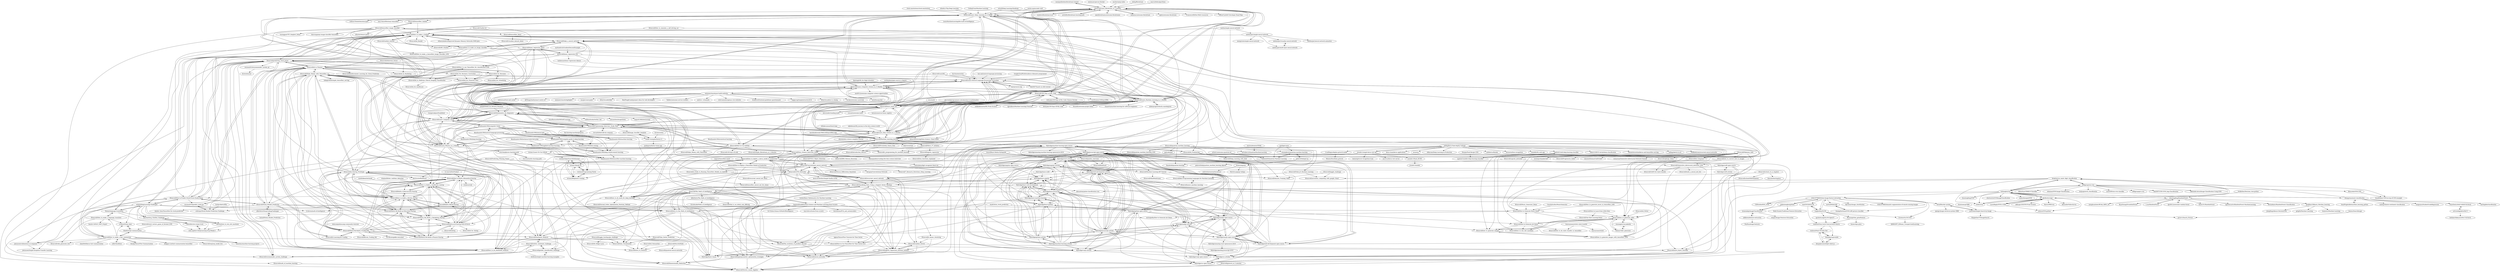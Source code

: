 digraph G {
"nosequeldeebee/blockchain-tutorial" -> "llSourcell/Learn_Blockchain_in_2_months" ["e"=1]
"Avik-Jain/100-Days-of-ML-Code-Chinese-Version" -> "llSourcell/100_Days_of_ML_Code" ["e"=1]
"llSourcell/Learn_Deep_Learning_in_6_Weeks" -> "llSourcell/Learn_Machine_Learning_in_3_Months"
"llSourcell/Learn_Deep_Learning_in_6_Weeks" -> "llSourcell/Learn_Computer_Science_in_5_Months"
"llSourcell/Learn_Deep_Learning_in_6_Weeks" -> "llSourcell/learn_math_fast"
"llSourcell/Learn_Deep_Learning_in_6_Weeks" -> "llSourcell/Learn_Data_Science_in_3_Months"
"llSourcell/Learn_Deep_Learning_in_6_Weeks" -> "llSourcell/Learn_Blockchain_in_2_months"
"llSourcell/Learn_Deep_Learning_in_6_Weeks" -> "llSourcell/Machine_Learning_Journey"
"llSourcell/Learn_Deep_Learning_in_6_Weeks" -> "llSourcell/Learn_Computer_Vision"
"llSourcell/Learn_Deep_Learning_in_6_Weeks" -> "llSourcell/Learn-Natural-Language-Processing-Curriculum"
"llSourcell/Learn_Deep_Learning_in_6_Weeks" -> "llSourcell/100_Days_of_ML_Code"
"llSourcell/Learn_Deep_Learning_in_6_Weeks" -> "llSourcell/Learn_Physics_in_2_Months"
"llSourcell/Learn_Deep_Learning_in_6_Weeks" -> "LearnMachineLearning/the-math-of-intelligence" ["e"=1]
"llSourcell/Learn_Deep_Learning_in_6_Weeks" -> "llSourcell/Programming_Interview_Study_Plan"
"llSourcell/Learn_Deep_Learning_in_6_Weeks" -> "sodium-friends/learntocrypto" ["e"=1]
"llSourcell/Learn_Deep_Learning_in_6_Weeks" -> "easy-tensorflow/easy-tensorflow" ["e"=1]
"llSourcell/Learn_Deep_Learning_in_6_Weeks" -> "llSourcell/tensorflow_chatbot" ["e"=1]
"nambrot/blockchain-in-js" -> "llSourcell/Learn_Blockchain_in_2_months" ["e"=1]
"llSourcell/Learn_Machine_Learning_in_3_Months" -> "llSourcell/Learn_Deep_Learning_in_6_Weeks"
"llSourcell/Learn_Machine_Learning_in_3_Months" -> "llSourcell/Learn_Computer_Science_in_5_Months"
"llSourcell/Learn_Machine_Learning_in_3_Months" -> "llSourcell/Learn_Data_Science_in_3_Months"
"llSourcell/Learn_Machine_Learning_in_3_Months" -> "llSourcell/learn_math_fast"
"llSourcell/Learn_Machine_Learning_in_3_Months" -> "llSourcell/Learn_Blockchain_in_2_months"
"llSourcell/Learn_Machine_Learning_in_3_Months" -> "NirantK/awesome-project-ideas" ["e"=1]
"llSourcell/Learn_Machine_Learning_in_3_Months" -> "llSourcell/Machine_Learning_Journey"
"llSourcell/Learn_Machine_Learning_in_3_Months" -> "ZuzooVn/machine-learning-for-software-engineers" ["e"=1]
"llSourcell/Learn_Machine_Learning_in_3_Months" -> "mikesprague/udacity-nanodegrees" ["e"=1]
"llSourcell/Learn_Machine_Learning_in_3_Months" -> "eriklindernoren/ML-From-Scratch" ["e"=1]
"llSourcell/Learn_Machine_Learning_in_3_Months" -> "ujjwalkarn/Machine-Learning-Tutorials" ["e"=1]
"llSourcell/Learn_Machine_Learning_in_3_Months" -> "Avik-Jain/100-Days-Of-ML-Code" ["e"=1]
"llSourcell/Learn_Machine_Learning_in_3_Months" -> "llSourcell/Learn_Computer_Vision"
"llSourcell/Learn_Machine_Learning_in_3_Months" -> "datasciencescoop/Data-Science--Cheat-Sheet" ["e"=1]
"llSourcell/Learn_Machine_Learning_in_3_Months" -> "llSourcell/Learn-Natural-Language-Processing-Curriculum"
"NirantK/awesome-project-ideas" -> "llSourcell/Learn_Machine_Learning_in_3_Months" ["e"=1]
"fastai/course-nlp" -> "llSourcell/Learn-Natural-Language-Processing-Curriculum" ["e"=1]
"Mybridge/swift-open-source" -> "Mybridge/swift-articles"
"Mybridge/swift-open-source" -> "Mybridge/css-articles"
"Mybridge/swift-open-source" -> "Mybridge/learn-swift"
"Mybridge/swift-open-source" -> "Mybridge/css-open-source"
"Mybridge/javascript-open-source" -> "Mybridge/css-articles"
"Mybridge/javascript-open-source" -> "Mybridge/react-articles"
"Mybridge/javascript-open-source" -> "Mybridge/css-open-source"
"Mybridge/javascript-open-source" -> "Mybridge/nodejs-open-source"
"Mybridge/javascript-open-source" -> "Mybridge/reactjs-open-source"
"Mybridge/javascript-open-source" -> "Mybridge/javascript-articles"
"Mybridge/javascript-open-source" -> "Mybridge/web-development-open-source"
"Mybridge/javascript-open-source" -> "Mybridge/nodejs-articles"
"Mybridge/javascript-open-source" -> "Mybridge/web-development-articles"
"Mybridge/javascript-open-source" -> "Mybridge/angular-open-source"
"Mybridge/javascript-open-source" -> "Mybridge/vuejs-open-source"
"Mybridge/javascript-open-source" -> "Mybridge/learn-javascript"
"Mybridge/javascript-open-source" -> "Mybridge/python-open-source"
"cloud-annotations/cloud-annotations" -> "llSourcell/Learn_Deep_Learning_in_6_Weeks" ["e"=1]
"hiromis/notes" -> "render-examples/fastai-v3" ["e"=1]
"protofire/blockchain-learning-path" -> "llSourcell/Learn_Blockchain_in_2_months" ["e"=1]
"Mybridge/reactjs-open-source" -> "Mybridge/react-articles"
"Mybridge/reactjs-open-source" -> "Mybridge/javascript-open-source"
"Mybridge/reactjs-open-source" -> "Mybridge/css-articles"
"Mybridge/reactjs-open-source" -> "Mybridge/nodejs-open-source"
"Mybridge/reactjs-open-source" -> "Mybridge/nodejs-articles"
"Mybridge/reactjs-open-source" -> "Mybridge/javascript-articles"
"Mybridge/reactjs-open-source" -> "Mybridge/web-development-open-source"
"Mybridge/reactjs-open-source" -> "Mybridge/amazing-react-opensource-2019"
"Mybridge/reactjs-open-source" -> "Mybridge/web-development-articles"
"Mybridge/reactjs-open-source" -> "Mybridge/css-open-source"
"Mybridge/reactjs-open-source" -> "Mybridge/vuejs-open-source"
"Mybridge/reactjs-open-source" -> "Mybridge/learn-javascript"
"khanhnamle1994/applied-machine-learning" -> "khanhnamle1994/complete-guide-to-deep-learning"
"khanhnamle1994/applied-machine-learning" -> "khanhnamle1994/tensorflow-machine-learning"
"easy-tensorflow/easy-tensorflow" -> "llSourcell/Learn_Deep_Learning_in_6_Weeks" ["e"=1]
"openblockchains/awesome-blockchains" -> "llSourcell/Learn_Blockchain_in_2_months" ["e"=1]
"activatedgeek/LeNet-5" -> "ChawDoe/LeNet5-MNIST-PyTorch"
"activatedgeek/LeNet-5" -> "bollakarthikeya/LeNet-5-PyTorch"
"re-search/DocProduct" -> "llSourcell/How-to-Build-a-Biomedical-Startup" ["e"=1]
"AFAgarap/cnn-svm" -> "snatch59/cnn-svm-classifier"
"AFAgarap/cnn-svm" -> "dlmacedo/SVM-CNN"
"AFAgarap/cnn-svm" -> "AFAgarap/gru-svm" ["e"=1]
"AFAgarap/cnn-svm" -> "xinlianghu/svm"
"AFAgarap/cnn-svm" -> "ksopyla/svm_mnist_digit_classification"
"AFAgarap/cnn-svm" -> "Amit097/CNN-SVM_Img-Classification"
"AFAgarap/cnn-svm" -> "Abhishek-Arora/Image-Classification-Using-SVM" ["e"=1]
"AFAgarap/cnn-svm" -> "kbhartiya/CIFAR10-Classifier"
"AFAgarap/cnn-svm" -> "tmadl/linear-SVM-on-top-of-CNN-example"
"AFAgarap/cnn-svm" -> "whimian/SVM-Image-Classification"
"AFAgarap/cnn-svm" -> "lxztju/pytorch_classification" ["e"=1]
"xinlianghu/svm" -> "AFAgarap/cnn-svm"
"xinlianghu/svm" -> "ajtulloch/svmpy"
"xinlianghu/svm" -> "zhaoxingfeng/RandomForest"
"xinlianghu/svm" -> "LasseRegin/SVM-w-SMO"
"xinlianghu/svm" -> "chestnut24/SVMImageClassification"
"xinlianghu/svm" -> "ksopyla/svm_mnist_digit_classification"
"xinlianghu/svm" -> "zhengyima/mnist-classification"
"xinlianghu/svm" -> "wojiushimogui/SVM"
"xinlianghu/svm" -> "zhaoxingfeng/SVM"
"xinlianghu/svm" -> "stober/svm"
"xinlianghu/svm" -> "1044197988/Python-Image-feature-extraction"
"xinlianghu/svm" -> "CHNicelee/HOG_SVM" ["e"=1]
"llSourcell/Learn_Data_Science_in_3_Months" -> "llSourcell/Learn_Deep_Learning_in_6_Weeks"
"llSourcell/Learn_Data_Science_in_3_Months" -> "llSourcell/Learn_Computer_Science_in_5_Months"
"llSourcell/Learn_Data_Science_in_3_Months" -> "llSourcell/Learn_Machine_Learning_in_3_Months"
"llSourcell/Learn_Data_Science_in_3_Months" -> "llSourcell/learn_math_fast"
"llSourcell/Learn_Data_Science_in_3_Months" -> "llSourcell/Learn_Blockchain_in_2_months"
"llSourcell/Learn_Data_Science_in_3_Months" -> "llSourcell/Machine_Learning_Journey"
"llSourcell/Learn_Data_Science_in_3_Months" -> "llSourcell/Learn-Natural-Language-Processing-Curriculum"
"llSourcell/Learn_Data_Science_in_3_Months" -> "llSourcell/Learn_Computer_Vision"
"llSourcell/Learn_Data_Science_in_3_Months" -> "llSourcell/Data_Science_Interview_Guide"
"llSourcell/Learn_Data_Science_in_3_Months" -> "llSourcell/Programming_Interview_Study_Plan"
"llSourcell/Learn_Data_Science_in_3_Months" -> "llSourcell/Learn_Physics_in_2_Months"
"llSourcell/Learn_Data_Science_in_3_Months" -> "llSourcell/100_Days_of_ML_Code"
"llSourcell/Learn_Data_Science_in_3_Months" -> "llSourcell/Mathematics_for_Beginners"
"llSourcell/Learn_Data_Science_in_3_Months" -> "edyoda/data-science-complete-tutorial" ["e"=1]
"llSourcell/Learn_Data_Science_in_3_Months" -> "datasciencescoop/Data-Science--Cheat-Sheet" ["e"=1]
"hse-aml/natural-language-processing" -> "llSourcell/Learn-Natural-Language-Processing-Curriculum" ["e"=1]
"llSourcell/learn_math_fast" -> "llSourcell/Learn_Deep_Learning_in_6_Weeks"
"llSourcell/learn_math_fast" -> "llSourcell/Learn_Computer_Science_in_5_Months"
"llSourcell/learn_math_fast" -> "llSourcell/Learn_Data_Science_in_3_Months"
"llSourcell/learn_math_fast" -> "llSourcell/Learn_Machine_Learning_in_3_Months"
"llSourcell/learn_math_fast" -> "nbro/understanding-math" ["e"=1]
"llSourcell/learn_math_fast" -> "llSourcell/Learn_Blockchain_in_2_months"
"llSourcell/learn_math_fast" -> "llSourcell/Learn_Physics_in_2_Months"
"llSourcell/learn_math_fast" -> "rossant/awesome-math" ["e"=1]
"llSourcell/learn_math_fast" -> "llSourcell/Machine_Learning_Journey"
"llSourcell/learn_math_fast" -> "llSourcell/Mathematics_for_Beginners"
"llSourcell/learn_math_fast" -> "llSourcell/Learn-Natural-Language-Processing-Curriculum"
"llSourcell/learn_math_fast" -> "llSourcell/Learn_Computer_Vision"
"llSourcell/learn_math_fast" -> "llSourcell/100_Days_of_ML_Code"
"llSourcell/learn_math_fast" -> "fastai/numerical-linear-algebra" ["e"=1]
"llSourcell/learn_math_fast" -> "llSourcell/Programming_Interview_Study_Plan"
"llSourcell/Learn_Computer_Science_in_5_Months" -> "llSourcell/Learn_Deep_Learning_in_6_Weeks"
"llSourcell/Learn_Computer_Science_in_5_Months" -> "llSourcell/Learn_Blockchain_in_2_months"
"llSourcell/Learn_Computer_Science_in_5_Months" -> "llSourcell/Learn_Data_Science_in_3_Months"
"llSourcell/Learn_Computer_Science_in_5_Months" -> "llSourcell/learn_math_fast"
"llSourcell/Learn_Computer_Science_in_5_Months" -> "llSourcell/Learn_Machine_Learning_in_3_Months"
"llSourcell/Learn_Computer_Science_in_5_Months" -> "llSourcell/Machine_Learning_Journey"
"llSourcell/Learn_Computer_Science_in_5_Months" -> "llSourcell/Learn_Physics_in_2_Months"
"llSourcell/Learn_Computer_Science_in_5_Months" -> "llSourcell/Learn_Computer_Vision"
"llSourcell/Learn_Computer_Science_in_5_Months" -> "melanierichards/just-build-websites"
"llSourcell/Learn_Computer_Science_in_5_Months" -> "llSourcell/Learn-Natural-Language-Processing-Curriculum"
"llSourcell/Learn_Computer_Science_in_5_Months" -> "llSourcell/Mathematics_for_Beginners"
"llSourcell/Learn_Computer_Science_in_5_Months" -> "llSourcell/Programming_Interview_Study_Plan"
"llSourcell/Learn_Computer_Science_in_5_Months" -> "llSourcell/How-to-Use-GitHub"
"llSourcell/Learn_Computer_Science_in_5_Months" -> "anu0012/awesome-computer-science-opportunities" ["e"=1]
"llSourcell/Learn_Computer_Science_in_5_Months" -> "llSourcell/100_Days_of_ML_Code"
"astorfi/Deep-Learning-Roadmap" -> "llSourcell/learn_math_fast" ["e"=1]
"astorfi/Deep-Learning-Roadmap" -> "llSourcell/Learn_Deep_Learning_in_6_Weeks" ["e"=1]
"tobegit3hub/simple_tensorflow_serving" -> "llSourcell/Make_Money_with_Tensorflow_2.0" ["e"=1]
"hrnbot/Basic-Mathematics-for-Machine-Learning" -> "hammadshaikhha/Data-Science-and-Machine-Learning-from-Scratch" ["e"=1]
"iraycd/React-Redux-Styleguide" -> "Mybridge/react-articles" ["e"=1]
"imfing/keras-flask-deploy-webapp" -> "jrosebr1/simple-keras-rest-api"
"imfing/keras-flask-deploy-webapp" -> "llSourcell/how_to_deploy_a_keras_model_to_production"
"imfing/keras-flask-deploy-webapp" -> "ankur219/ECG-Arrhythmia-classification" ["e"=1]
"imfing/keras-flask-deploy-webapp" -> "himanshurawlani/keras-and-tensorflow-serving"
"imfing/keras-flask-deploy-webapp" -> "imfing/sketch-to-art" ["e"=1]
"imfing/keras-flask-deploy-webapp" -> "WillKoehrsen/recurrent-neural-networks" ["e"=1]
"imfing/keras-flask-deploy-webapp" -> "npatta01/web-deep-learning-classifier"
"imfing/keras-flask-deploy-webapp" -> "alectrocute/flaskSaaS" ["e"=1]
"imfing/keras-flask-deploy-webapp" -> "keras-team/keras-applications" ["e"=1]
"imfing/keras-flask-deploy-webapp" -> "awni/ecg" ["e"=1]
"imfing/keras-flask-deploy-webapp" -> "ahkarami/Deep-Learning-in-Production" ["e"=1]
"imfing/keras-flask-deploy-webapp" -> "L1aoXingyu/deploy-pytorch-model"
"imfing/keras-flask-deploy-webapp" -> "anfederico/flaskex" ["e"=1]
"imfing/keras-flask-deploy-webapp" -> "krasserm/face-recognition" ["e"=1]
"imfing/keras-flask-deploy-webapp" -> "imadelh/ML-web-app" ["e"=1]
"Mybridge/python-open-source" -> "Mybridge/python-articles"
"Mybridge/python-open-source" -> "Mybridge/machine-learning-open-source"
"Mybridge/python-open-source" -> "Mybridge/machine-learning-articles"
"Mybridge/python-open-source" -> "Mybridge/javascript-open-source"
"Mybridge/python-open-source" -> "Mybridge/web-development-open-source"
"Mybridge/python-open-source" -> "Mybridge/learn-python"
"Mybridge/python-open-source" -> "Mybridge/learn-machine-learning"
"Mybridge/python-open-source" -> "Mybridge/vuejs-articles"
"Mybridge/python-open-source" -> "Mybridge/nodejs-open-source"
"Mybridge/python-open-source" -> "Mybridge/css-articles"
"llSourcell/Learn-Natural-Language-Processing-Curriculum" -> "llSourcell/Learn_Computer_Vision"
"llSourcell/Learn-Natural-Language-Processing-Curriculum" -> "hb20007/hands-on-nltk-tutorial" ["e"=1]
"llSourcell/Learn-Natural-Language-Processing-Curriculum" -> "llSourcell/Learn_Physics_in_2_Months"
"llSourcell/Learn-Natural-Language-Processing-Curriculum" -> "llSourcell/Learn_Deep_Learning_in_6_Weeks"
"llSourcell/Learn-Natural-Language-Processing-Curriculum" -> "llSourcell/Mathematics_for_Beginners"
"llSourcell/Learn-Natural-Language-Processing-Curriculum" -> "llSourcell/Learn_Data_Science_in_3_Months"
"llSourcell/Learn-Natural-Language-Processing-Curriculum" -> "llSourcell/Machine_Learning_Journey"
"llSourcell/Learn-Natural-Language-Processing-Curriculum" -> "llSourcell/Programming_Interview_Study_Plan"
"llSourcell/Learn-Natural-Language-Processing-Curriculum" -> "llSourcell/Data_Science_Interview_Guide"
"llSourcell/Learn-Natural-Language-Processing-Curriculum" -> "fastai/course-nlp" ["e"=1]
"llSourcell/Learn-Natural-Language-Processing-Curriculum" -> "llSourcell/Learn_Computer_Science_in_5_Months"
"llSourcell/Learn-Natural-Language-Processing-Curriculum" -> "llSourcell/Make_Money_with_Tensorflow_2.0"
"llSourcell/Learn-Natural-Language-Processing-Curriculum" -> "llSourcell/Learn_Blockchain_in_2_months"
"llSourcell/Learn-Natural-Language-Processing-Curriculum" -> "llSourcell/AI_Startup_Prototype"
"llSourcell/Learn-Natural-Language-Processing-Curriculum" -> "llSourcell/learn_math_fast"
"Erikfather/Decision_tree-python" -> "zhaoxingfeng/RandomForest" ["e"=1]
"llSourcell/Learn_Blockchain_in_2_months" -> "llSourcell/Learn_Computer_Science_in_5_Months"
"llSourcell/Learn_Blockchain_in_2_months" -> "llSourcell/Learn_Deep_Learning_in_6_Weeks"
"llSourcell/Learn_Blockchain_in_2_months" -> "nambrot/blockchain-in-js" ["e"=1]
"llSourcell/Learn_Blockchain_in_2_months" -> "llSourcell/Learn_Machine_Learning_in_3_Months"
"llSourcell/Learn_Blockchain_in_2_months" -> "imbaniac/awesome-blockchain" ["e"=1]
"llSourcell/Learn_Blockchain_in_2_months" -> "llSourcell/learn_math_fast"
"llSourcell/Learn_Blockchain_in_2_months" -> "protofire/blockchain-learning-path" ["e"=1]
"llSourcell/Learn_Blockchain_in_2_months" -> "llSourcell/Learn_Data_Science_in_3_Months"
"llSourcell/Learn_Blockchain_in_2_months" -> "openblockchains/awesome-blockchains" ["e"=1]
"llSourcell/Learn_Blockchain_in_2_months" -> "yjjnls/awesome-blockchain" ["e"=1]
"llSourcell/Learn_Blockchain_in_2_months" -> "llSourcell/Machine_Learning_Journey"
"llSourcell/Learn_Blockchain_in_2_months" -> "nosequeldeebee/blockchain-tutorial" ["e"=1]
"llSourcell/Learn_Blockchain_in_2_months" -> "llSourcell/Learn-Natural-Language-Processing-Curriculum"
"llSourcell/Learn_Blockchain_in_2_months" -> "FrancescoXX/free-Web3-resources" ["e"=1]
"llSourcell/Learn_Blockchain_in_2_months" -> "OffcierCia/DeFi-Developer-Road-Map" ["e"=1]
"llSourcell/YOLO_Object_Detection" -> "llSourcell/Convolutional_neural_network" ["e"=1]
"khanhnamle1994/data-mining" -> "khanhnamle1994/complete-guide-to-deep-learning"
"khanhnamle1994/data-mining" -> "khanhnamle1994/deep-reinforcement-learning"
"khanhnamle1994/data-mining" -> "khanhnamle1994/tensorflow-machine-learning"
"mbadry1/Top-Deep-Learning" -> "llSourcell/Learn_Deep_Learning_in_6_Weeks" ["e"=1]
"Mybridge/machine-learning-open-source" -> "Mybridge/machine-learning-articles"
"Mybridge/machine-learning-open-source" -> "Mybridge/python-open-source"
"Mybridge/machine-learning-open-source" -> "llSourcell/AI_Freelancing"
"Mybridge/machine-learning-open-source" -> "Mybridge/python-articles"
"Mybridge/machine-learning-open-source" -> "Mybridge/learn-machine-learning"
"Mybridge/machine-learning-open-source" -> "llSourcell/Machine_Learning_Journey"
"Mybridge/machine-learning-open-source" -> "Mybridge/amazing-machine-learning-opensource-2019"
"Mybridge/machine-learning-open-source" -> "Mybridge/web-development-open-source"
"Mybridge/machine-learning-open-source" -> "Mybridge/learn-python"
"Mybridge/machine-learning-open-source" -> "Mybridge/nodejs-articles"
"Mybridge/machine-learning-open-source" -> "Mybridge/javascript-open-source"
"Mybridge/machine-learning-open-source" -> "Mybridge/javascript-articles"
"Mybridge/machine-learning-open-source" -> "Mybridge/react-articles"
"Mybridge/machine-learning-open-source" -> "Mybridge/reactjs-open-source"
"Mybridge/machine-learning-open-source" -> "Mybridge/web-development-articles"
"smellslikeml/ActionAI" -> "llSourcell/How_to_Build_a_healthcare_startup" ["e"=1]
"austin-taylor/code-vault" -> "llSourcell/Learn_Deep_Learning_in_6_Weeks" ["e"=1]
"austin-taylor/code-vault" -> "llSourcell/Learn_Machine_Learning_in_3_Months" ["e"=1]
"llSourcell/100_Days_of_ML_Code" -> "llSourcell/Machine_Learning_Journey"
"llSourcell/100_Days_of_ML_Code" -> "Avik-Jain/100-Days-of-ML-Code-Chinese-Version" ["e"=1]
"llSourcell/100_Days_of_ML_Code" -> "llSourcell/Learn_Deep_Learning_in_6_Weeks"
"llSourcell/100_Days_of_ML_Code" -> "llSourcell/How-to-Use-GitHub"
"llSourcell/100_Days_of_ML_Code" -> "LordSomen/100DaysOfML"
"llSourcell/100_Days_of_ML_Code" -> "llSourcell/Data_Science_Interview_Guide"
"llSourcell/100_Days_of_ML_Code" -> "llSourcell/Learn_Blockchain_in_2_months"
"llSourcell/100_Days_of_ML_Code" -> "llSourcell/Learn_Machine_Learning_in_3_Months"
"llSourcell/100_Days_of_ML_Code" -> "llSourcell/learn_math_fast"
"llSourcell/100_Days_of_ML_Code" -> "llSourcell/Learn_Data_Science_in_3_Months"
"llSourcell/100_Days_of_ML_Code" -> "llSourcell/AI_Freelancing"
"llSourcell/100_Days_of_ML_Code" -> "llSourcell/Learn_Computer_Science_in_5_Months"
"llSourcell/100_Days_of_ML_Code" -> "llSourcell/Learn-Natural-Language-Processing-Curriculum"
"llSourcell/100_Days_of_ML_Code" -> "llSourcell/quantum_machine_learning"
"llSourcell/100_Days_of_ML_Code" -> "llSourcell/Learn_Computer_Vision"
"minimaxir/person-blocker" -> "llSourcell/Learn_Blockchain_in_2_months" ["e"=1]
"wblakecannon/DataCamp" -> "llSourcell/Learn_Data_Science_in_3_Months" ["e"=1]
"llSourcell/math_of_machine_learning" -> "llSourcell/Vectors_Linear_Algebra"
"zhengyima/mnist-classification" -> "xinlianghu/svm"
"zhengyima/mnist-classification" -> "ksopyla/svm_mnist_digit_classification"
"zhengyima/mnist-classification" -> "ChawDoe/LeNet5-MNIST-PyTorch"
"zhengyima/mnist-classification" -> "darlinglele/classification" ["e"=1]
"zhengyima/mnist-classification" -> "SmallVagetable/machine_learning_python" ["e"=1]
"zhengyima/mnist-classification" -> "xalanq/chinese-sentiment-classification" ["e"=1]
"zhengyima/mnist-classification" -> "nanguoyu/StudentGradeRegression"
"harshitahluwalia7895/100DaysOfMLCode" -> "llSourcell/Machine_Learning_Journey" ["e"=1]
"Mybridge/learn-javascript" -> "Mybridge/learn-web-development"
"Mybridge/learn-javascript" -> "Mybridge/learn-angular"
"Mybridge/learn-javascript" -> "Mybridge/learn-vue.js"
"Mybridge/learn-javascript" -> "Mybridge/learn-machine-learning"
"Mybridge/learn-javascript" -> "Mybridge/javascript-articles"
"Mybridge/learn-javascript" -> "Mybridge/learn-python"
"Mybridge/learn-javascript" -> "Mybridge/nodejs-articles"
"Mybridge/learn-javascript" -> "Mybridge/javascript-open-source"
"Mybridge/learn-javascript" -> "Mybridge/react-articles"
"Mybridge/learn-javascript" -> "Mybridge/web-development-articles"
"Mybridge/learn-javascript" -> "Mybridge/css-open-source"
"Mybridge/learn-web-development" -> "Mybridge/learn-angular"
"Mybridge/learn-web-development" -> "Mybridge/learn-vue.js"
"Mybridge/learn-web-development" -> "Mybridge/learn-javascript"
"Mybridge/learn-web-development" -> "Mybridge/learn-machine-learning"
"Mybridge/learn-web-development" -> "Mybridge/learn-python"
"Mybridge/learn-angular" -> "Mybridge/learn-vue.js"
"Mybridge/learn-angular" -> "Mybridge/learn-web-development"
"Mybridge/javascript-articles" -> "Mybridge/nodejs-articles"
"Mybridge/javascript-articles" -> "Mybridge/web-development-articles"
"Mybridge/javascript-articles" -> "Mybridge/react-articles"
"Mybridge/javascript-articles" -> "Mybridge/javascript-open-source"
"Mybridge/javascript-articles" -> "Mybridge/css-articles"
"Mybridge/javascript-articles" -> "Mybridge/learn-javascript"
"Mybridge/javascript-articles" -> "Mybridge/learn-web-development"
"Mybridge/javascript-articles" -> "Mybridge/css-open-source"
"Mybridge/javascript-articles" -> "Mybridge/reactjs-open-source"
"Mybridge/javascript-articles" -> "Mybridge/vuejs-articles"
"Mybridge/javascript-articles" -> "Mybridge/python-articles"
"Mybridge/javascript-articles" -> "Mybridge/angular-articles"
"Mybridge/javascript-articles" -> "Mybridge/learn-vue.js"
"Mybridge/javascript-articles" -> "Mybridge/nodejs-open-source"
"Mybridge/javascript-articles" -> "Mybridge/learn-angular"
"Mybridge/react-articles" -> "Mybridge/javascript-articles"
"Mybridge/react-articles" -> "Mybridge/nodejs-articles"
"Mybridge/react-articles" -> "Mybridge/reactjs-open-source"
"Mybridge/react-articles" -> "Mybridge/javascript-open-source"
"Mybridge/react-articles" -> "Mybridge/web-development-articles"
"Mybridge/react-articles" -> "Mybridge/css-articles"
"Mybridge/react-articles" -> "Mybridge/vuejs-articles"
"Mybridge/react-articles" -> "Mybridge/nodejs-open-source"
"Mybridge/react-articles" -> "Mybridge/angular-articles"
"Mybridge/react-articles" -> "Mybridge/learn-javascript"
"Mybridge/react-articles" -> "Mybridge/learn-web-development"
"Mybridge/react-articles" -> "Mybridge/web-development-open-source"
"Mybridge/react-articles" -> "Mybridge/css-open-source"
"Mybridge/web-development-articles" -> "Mybridge/javascript-articles"
"Mybridge/web-development-articles" -> "Mybridge/nodejs-articles"
"Mybridge/web-development-articles" -> "Mybridge/css-open-source"
"Mybridge/web-development-articles" -> "Mybridge/react-articles"
"Mybridge/web-development-articles" -> "Mybridge/css-articles"
"Mybridge/web-development-articles" -> "Mybridge/angular-articles"
"Mybridge/web-development-articles" -> "Mybridge/javascript-open-source"
"Mybridge/web-development-articles" -> "Mybridge/vuejs-articles"
"Mybridge/web-development-articles" -> "Mybridge/learn-web-development"
"Mybridge/web-development-articles" -> "Mybridge/nodejs-open-source"
"Mybridge/web-development-articles" -> "Mybridge/learn-angular"
"Mybridge/angular-articles" -> "Mybridge/learn-angular"
"Mybridge/angular-articles" -> "Mybridge/web-development-articles"
"Mybridge/angular-articles" -> "Mybridge/learn-vue.js"
"Mybridge/angular-articles" -> "Mybridge/vuejs-articles"
"Mybridge/web-development-open-source" -> "Mybridge/javascript-open-source"
"Mybridge/web-development-open-source" -> "Mybridge/nodejs-open-source"
"Mybridge/web-development-open-source" -> "Mybridge/css-articles"
"Mybridge/web-development-open-source" -> "Mybridge/learn-angular"
"Mybridge/web-development-open-source" -> "Mybridge/reactjs-open-source"
"Mybridge/web-development-open-source" -> "Mybridge/learn-web-development"
"Mybridge/web-development-open-source" -> "Mybridge/web-development-articles"
"Mybridge/angular-open-source" -> "Mybridge/learn-angular"
"khanhnamle1994/natural-language-processing" -> "khanhnamle1994/complete-guide-to-deep-learning"
"khanhnamle1994/natural-language-processing" -> "khanhnamle1994/deep-reinforcement-learning"
"khanhnamle1994/natural-language-processing" -> "khanhnamle1994/applied-machine-learning"
"khanhnamle1994/natural-language-processing" -> "khanhnamle1994/computer-vision"
"khanhnamle1994/natural-language-processing" -> "khanhnamle1994/data-mining"
"khanhnamle1994/natural-language-processing" -> "khanhnamle1994/tensorflow-machine-learning"
"llSourcell/Mathematics_for_Beginners" -> "llSourcell/Learn_Physics_in_2_Months"
"llSourcell/Mathematics_for_Beginners" -> "llSourcell/Learn-Natural-Language-Processing-Curriculum"
"llSourcell/Mathematics_for_Beginners" -> "llSourcell/Learn_Computer_Vision"
"llSourcell/Mathematics_for_Beginners" -> "llSourcell/learn_math_fast"
"llSourcell/Mathematics_for_Beginners" -> "llSourcell/How-to-Build-a-Biomedical-Startup"
"llSourcell/Mathematics_for_Beginners" -> "llSourcell/Learn_Computer_Science_in_5_Months"
"llSourcell/Mathematics_for_Beginners" -> "llSourcell/How_to_Build_a_healthcare_startup"
"llSourcell/Mathematics_for_Beginners" -> "sudhanshusks/twitter_bot"
"llSourcell/Mathematics_for_Beginners" -> "llSourcell/How-to-Use-GitHub"
"llSourcell/Mathematics_for_Beginners" -> "llSourcell/AI_Startup_Prototype"
"llSourcell/Mathematics_for_Beginners" -> "yixuanzhou/image2latex" ["e"=1]
"llSourcell/Mathematics_for_Beginners" -> "llSourcell/how_to_build_a_bitcoin_startup"
"llSourcell/Mathematics_for_Beginners" -> "llSourcell/Make_Money_with_Tensorflow_2.0"
"llSourcell/Mathematics_for_Beginners" -> "augustt198/latex2sympy" ["e"=1]
"llSourcell/Mathematics_for_Beginners" -> "llSourcell/Programming_Interview_Study_Plan"
"llSourcell/Data_Science_Interview_Guide" -> "llSourcell/Data_Visualization"
"llSourcell/Data_Science_Interview_Guide" -> "llSourcell/IBM_Watson_Discovery" ["e"=1]
"llSourcell/Data_Science_Interview_Guide" -> "clearspandex/cracking-the-data-science-interview" ["e"=1]
"llSourcell/Data_Science_Interview_Guide" -> "llSourcell/Sentiment_Analysis"
"llSourcell/Data_Science_Interview_Guide" -> "llSourcell/Time_Series_Prediction"
"llSourcell/Data_Science_Interview_Guide" -> "llSourcell/pandas_exercises"
"llSourcell/Data_Science_Interview_Guide" -> "llSourcell/Programming_Interview_Study_Plan"
"llSourcell/Data_Science_Interview_Guide" -> "llSourcell/how_to_deploy_a_keras_model_to_production"
"SmallVagetable/machine_learning_python" -> "zhengyima/mnist-classification" ["e"=1]
"llSourcell/AI_in_Finance" -> "llSourcell/AI_for_Financial_Data"
"llSourcell/AI_in_Finance" -> "llSourcell/Watch-Me-Build-a-Finance-Startup"
"llSourcell/AI_in_Finance" -> "llSourcell/Watch-Me-Build-a-Trading-Bot"
"llSourcell/AI_in_Finance" -> "llSourcell/predicting_stock_prices"
"llSourcell/AI_in_Finance" -> "llSourcell/Reinforcement_Learning_for_Stock_Prediction" ["e"=1]
"llSourcell/AI_in_Finance" -> "llSourcell/AI_for_Resumes"
"llSourcell/AI_in_Finance" -> "llSourcell/Make_a_neural_network"
"llSourcell/AI_in_Finance" -> "llSourcell/How-to-Predict-Stock-Prices-Easily-Demo" ["e"=1]
"llSourcell/AI_in_Finance" -> "llSourcell/AI_For_Business_Curriculum"
"llSourcell/AI_in_Finance" -> "llSourcell/how_to_build_a_bitcoin_startup"
"llSourcell/AI_in_Finance" -> "llSourcell/Make_Money_with_Tensorflow_2.0"
"llSourcell/AI_in_Finance" -> "llSourcell/AI_In_Marketing"
"llSourcell/AI_in_Finance" -> "llSourcell/how_to_deploy_a_keras_model_to_production"
"llSourcell/AI_in_Finance" -> "llSourcell/Watch_Me_Build_a_Marketing_Startup"
"llSourcell/AI_in_Finance" -> "llSourcell/How_to_make_a_chatbot"
"llSourcell/school_of_ai_chapters" -> "theschoolai/chapters"
"llSourcell/school_of_ai_chapters" -> "llSourcell/serverless_computing_with_google_Cloud"
"llSourcell/school_of_ai_chapters" -> "llSourcell/schoolOfAITemplates"
"llSourcell/pandas_exercises" -> "llSourcell/flaskSaaS"
"llSourcell/Learn_Physics_in_2_Months" -> "llSourcell/Mathematics_for_Beginners"
"llSourcell/Learn_Physics_in_2_Months" -> "llSourcell/Learn-Natural-Language-Processing-Curriculum"
"llSourcell/Learn_Physics_in_2_Months" -> "sturrion/physics-learning-path"
"llSourcell/Learn_Physics_in_2_Months" -> "llSourcell/learn_math_fast"
"llSourcell/Learn_Physics_in_2_Months" -> "llSourcell/Learn_Computer_Vision"
"llSourcell/Learn_Physics_in_2_Months" -> "llSourcell/Learn_Computer_Science_in_5_Months"
"llSourcell/Learn_Physics_in_2_Months" -> "llSourcell/Make_Money_with_Tensorflow_2.0"
"llSourcell/Learn_Physics_in_2_Months" -> "llSourcell/Data_Science_Interview_Guide"
"llSourcell/Learn_Physics_in_2_Months" -> "llSourcell/Build-an-AI-Startup-with-PyTorch"
"llSourcell/Learn_Physics_in_2_Months" -> "llSourcell/Watch_Me_Build_a_Marketing_Startup"
"llSourcell/Learn_Physics_in_2_Months" -> "llSourcell/How_to_Build_a_healthcare_startup"
"llSourcell/Learn_Physics_in_2_Months" -> "llSourcell/Intro_to_the_Math_of_intelligence"
"llSourcell/Learn_Physics_in_2_Months" -> "llSourcell/Learn_Deep_Learning_in_6_Weeks"
"llSourcell/Learn_Physics_in_2_Months" -> "llSourcell/Learn_Data_Science_in_3_Months"
"llSourcell/Learn_Physics_in_2_Months" -> "llSourcell/Programming_Interview_Study_Plan"
"kjaisingh/ML-for-High-Schoolers" -> "llSourcell/Learn_Computer_Science_in_5_Months" ["e"=1]
"llSourcell/Watch-Me-Build-a-Finance-Startup" -> "llSourcell/Watch_Me_Build_a_Marketing_Startup"
"llSourcell/Watch-Me-Build-a-Finance-Startup" -> "llSourcell/Watch-Me-Build-an-Education-Startup"
"llSourcell/Watch-Me-Build-a-Finance-Startup" -> "llSourcell/Build-an-AI-Startup-with-PyTorch"
"llSourcell/Watch-Me-Build-a-Finance-Startup" -> "llSourcell/Build-a-Retail-Startup"
"llSourcell/Watch-Me-Build-a-Finance-Startup" -> "llSourcell/Watch-Me-Build-a-Trading-Bot"
"llSourcell/Watch-Me-Build-a-Finance-Startup" -> "llSourcell/How_to_Build_a_healthcare_startup"
"llSourcell/Watch-Me-Build-a-Finance-Startup" -> "llSourcell/how_to_build_a_bitcoin_startup"
"llSourcell/Watch-Me-Build-an-Education-Startup" -> "llSourcell/Watch_Me_Build_a_Marketing_Startup"
"llSourcell/Watch-Me-Build-an-Education-Startup" -> "llSourcell/Watch-Me-Build-a-Finance-Startup"
"llSourcell/Watch-Me-Build-an-Education-Startup" -> "llSourcell/How-to-Build-a-Biomedical-Startup"
"llSourcell/Watch-Me-Build-an-Education-Startup" -> "llSourcell/How_to_Build_a_healthcare_startup"
"llSourcell/Watch-Me-Build-an-Education-Startup" -> "llSourcell/Build-a-Retail-Startup"
"llSourcell/Watch-Me-Build-an-Education-Startup" -> "llSourcell/how_to_build_a_bitcoin_startup"
"sodium-friends/learntocrypto" -> "llSourcell/Learn_Deep_Learning_in_6_Weeks" ["e"=1]
"jrosebr1/simple-keras-rest-api" -> "imfing/keras-flask-deploy-webapp"
"jrosebr1/simple-keras-rest-api" -> "jrosebr1/Mask_RCNN"
"jrosebr1/simple-keras-rest-api" -> "leemengtw/cat-recognition-train"
"jrosebr1/simple-keras-rest-api" -> "llSourcell/how_to_deploy_a_keras_model_to_production"
"jrosebr1/simple-keras-rest-api" -> "ansrivas/keras-rest-server"
"justtreee/Simple-Search-by-Image" -> "growvv/Search_Picture"
"justtreee/Simple-Search-by-Image" -> "KrealHtz/cbir-system"
"justtreee/Simple-Search-by-Image" -> "KingArtherTT/ImageSearch"
"Murgio/Food-Recipe-CNN" -> "npatta01/mobile-deep-learning-classifier" ["e"=1]
"llSourcell/capsule_networks" -> "llSourcell/Generative_Adversarial_networks_LIVE" ["e"=1]
"llSourcell/capsule_networks" -> "llSourcell/Pokemon_GAN" ["e"=1]
"llSourcell/capsule_networks" -> "llSourcell/LSTM_Networks" ["e"=1]
"llSourcell/How-to-Use-GitHub" -> "llSourcell/Machine_Learning_Journey"
"llSourcell/How-to-Use-GitHub" -> "llSourcell/100_Days_of_ML_Code"
"llSourcell/How-to-Use-GitHub" -> "llSourcell/Machine-Learning-API-Tutorial"
"llSourcell/How-to-Use-GitHub" -> "llSourcell/c_programming_for_machine_learning"
"llSourcell/How-to-Use-GitHub" -> "llSourcell/Mathematics_for_Beginners"
"llSourcell/How-to-Use-GitHub" -> "llSourcell/Intro_to_the_Math_of_intelligence"
"llSourcell/How-to-Use-GitHub" -> "llSourcell/Learn_Computer_Science_in_5_Months"
"llSourcell/How-to-Use-GitHub" -> "llSourcell/Simple_Blockchain_in_5_Minutes"
"llSourcell/How-to-Use-GitHub" -> "llSourcell/Make_Money_with_Tensorflow"
"llSourcell/How-to-Use-GitHub" -> "hctnm1/Learn-To-Use-Github"
"llSourcell/How-to-Use-GitHub" -> "llSourcell/math_of_machine_learning"
"llSourcell/How-to-Use-GitHub" -> "llSourcell/100-days-of-code"
"llSourcell/How-to-Use-GitHub" -> "llSourcell/intro_to_statistics"
"llSourcell/AI_in_Medicine_Clinical_Imaging_Classification" -> "llSourcell/AI_For_Business_Curriculum"
"llSourcell/AI_in_Medicine_Clinical_Imaging_Classification" -> "llSourcell/AI_for_healthcare" ["e"=1]
"khanhnamle1994/computer-vision" -> "khanhnamle1994/complete-guide-to-deep-learning"
"khanhnamle1994/computer-vision" -> "khanhnamle1994/tensorflow-machine-learning"
"khanhnamle1994/computer-vision" -> "khanhnamle1994/deep-reinforcement-learning"
"khanhnamle1994/computer-vision" -> "khanhnamle1994/applied-machine-learning"
"khanhnamle1994/computer-vision" -> "khanhnamle1994/natural-language-processing"
"khanhnamle1994/computer-vision" -> "khanhnamle1994/data-mining"
"khanhnamle1994/computer-vision" -> "llSourcell/Learn_Computer_Vision"
"khanhnamle1994/computer-vision" -> "khanhnamle1994/machine-learning"
"khanhnamle1994/computer-vision" -> "khanhnamle1994/deep-learning"
"khanhnamle1994/computer-vision" -> "khanhnamle1994/neural-nets"
"llSourcell/Learn_Computer_Vision" -> "llSourcell/Learn-Natural-Language-Processing-Curriculum"
"llSourcell/Learn_Computer_Vision" -> "llSourcell/Learn_Deep_Learning_in_6_Weeks"
"llSourcell/Learn_Computer_Vision" -> "llSourcell/Learn_Physics_in_2_Months"
"llSourcell/Learn_Computer_Vision" -> "llSourcell/Mathematics_for_Beginners"
"llSourcell/Learn_Computer_Vision" -> "llSourcell/Learn_Computer_Science_in_5_Months"
"llSourcell/Learn_Computer_Vision" -> "llSourcell/Learn_Data_Science_in_3_Months"
"llSourcell/Learn_Computer_Vision" -> "llSourcell/Machine_Learning_Journey"
"llSourcell/Learn_Computer_Vision" -> "llSourcell/Programming_Interview_Study_Plan"
"llSourcell/Learn_Computer_Vision" -> "llSourcell/How_to_Build_a_healthcare_startup"
"llSourcell/Learn_Computer_Vision" -> "llSourcell/Learn_Blockchain_in_2_months"
"llSourcell/Learn_Computer_Vision" -> "llSourcell/learn_math_fast"
"llSourcell/Learn_Computer_Vision" -> "llSourcell/Learn_Machine_Learning_in_3_Months"
"llSourcell/Learn_Computer_Vision" -> "khanhnamle1994/computer-vision"
"llSourcell/Learn_Computer_Vision" -> "llSourcell/how_to_build_a_bitcoin_startup"
"llSourcell/Learn_Computer_Vision" -> "llSourcell/Build-a-Retail-Startup"
"llSourcell/Reinforcement_Learning_for_Stock_Prediction" -> "llSourcell/AI_in_Finance" ["e"=1]
"alectrocute/flaskSaaS" -> "llSourcell/AI_Startup_Prototype" ["e"=1]
"llSourcell/AI_Startup_Prototype" -> "llSourcell/Build-an-AI-Startup-with-PyTorch"
"llSourcell/AI_Startup_Prototype" -> "alectrocute/flaskSaaS" ["e"=1]
"llSourcell/AI_Startup_Prototype" -> "llSourcell/Make_Money_with_Tensorflow_2.0"
"llSourcell/AI_Startup_Prototype" -> "llSourcell/Watch_Me_Build_a_Marketing_Startup"
"llSourcell/AI_Startup_Prototype" -> "llSourcell/How_to_Build_a_healthcare_startup"
"llSourcell/AI_Startup_Prototype" -> "llSourcell/Watch-Me-Build-an-Education-Startup"
"llSourcell/AI_Startup_Prototype" -> "llSourcell/How-to-Build-a-Biomedical-Startup"
"llSourcell/AI_Startup_Prototype" -> "llSourcell/Watch-Me-Build-a-Finance-Startup"
"llSourcell/AI_Startup_Prototype" -> "llSourcell/Build-a-Retail-Startup"
"llSourcell/AI_Startup_Prototype" -> "llSourcell/how_to_build_a_bitcoin_startup"
"llSourcell/AI_Startup_Prototype" -> "llSourcell/Watch-Me-Build-a-Trading-Bot"
"llSourcell/AI_Startup_Prototype" -> "llSourcell/How_to_make_a_chatbot"
"llSourcell/AI_Startup_Prototype" -> "llSourcell/AI_in_Finance"
"llSourcell/AI_Startup_Prototype" -> "llSourcell/How_to_do_Sentiment_Analysis"
"llSourcell/AI_Startup_Prototype" -> "llSourcell/Sentiment_Analysis"
"hb20007/hands-on-nltk-tutorial" -> "llSourcell/Learn-Natural-Language-Processing-Curriculum" ["e"=1]
"mjbahmani/My-journey-in-the-data-science-world" -> "llSourcell/Learn_Data_Science_in_3_Months" ["e"=1]
"llSourcell/Stock_Market_Prediction" -> "llSourcell/How-to-Predict-Stock-Prices-Easily-Demo" ["e"=1]
"llSourcell/Stock_Market_Prediction" -> "llSourcell/predicting_stock_prices"
"llSourcell/Stock_Market_Prediction" -> "alberduris/SirajsCodingChallenges"
"llSourcell/Stock_Market_Prediction" -> "llSourcell/Intro_to_the_Math_of_intelligence"
"llSourcell/Stock_Market_Prediction" -> "llSourcell/How_to_do_Sentiment_Analysis"
"llSourcell/Stock_Market_Prediction" -> "llSourcell/Dimensionality_Reduction"
"llSourcell/Stock_Market_Prediction" -> "llSourcell/how_to_generate_images"
"llSourcell/Stock_Market_Prediction" -> "llSourcell/AI_in_Finance"
"llSourcell/Stock_Market_Prediction" -> "llSourcell/LSTM_Networks"
"llSourcell/Stock_Market_Prediction" -> "kimber-chen/Tensorflow-for-stock-prediction" ["e"=1]
"llSourcell/how_to_build_a_bitcoin_startup" -> "llSourcell/Build-a-Cybersecurity-Startup"
"llSourcell/how_to_build_a_bitcoin_startup" -> "llSourcell/Build-a-Retail-Startup"
"llSourcell/how_to_build_a_bitcoin_startup" -> "llSourcell/How-to-Build-a-Biomedical-Startup"
"llSourcell/how_to_build_a_bitcoin_startup" -> "llSourcell/Watch-Me-Build-an-Education-Startup"
"llSourcell/how_to_build_a_bitcoin_startup" -> "llSourcell/How_to_Build_a_healthcare_startup"
"llSourcell/how_to_build_a_bitcoin_startup" -> "llSourcell/Watch_Me_Build_a_Marketing_Startup"
"llSourcell/how_to_build_a_bitcoin_startup" -> "llSourcell/Build-an-AI-Startup-with-PyTorch"
"llSourcell/ethereum_future" -> "llSourcell/AI_in_Finance" ["e"=1]
"shaqian/flutter_realtime_detection" -> "llSourcell/How_to_Build_a_healthcare_startup" ["e"=1]
"L-ear/RandomForest" -> "zhaoxingfeng/RandomForest"
"llSourcell/AI_For_Business_Curriculum" -> "llSourcell/AI_in_Medicine_Clinical_Imaging_Classification"
"llSourcell/AI_For_Business_Curriculum" -> "llSourcell/AI_for_Financial_Data"
"llSourcell/AI_For_Business_Curriculum" -> "llSourcell/azure_machine_learning"
"Mybridge/python-articles" -> "Mybridge/python-open-source"
"Mybridge/python-articles" -> "Mybridge/machine-learning-articles"
"Mybridge/python-articles" -> "Mybridge/web-development-articles"
"Mybridge/python-articles" -> "Mybridge/javascript-articles"
"Mybridge/python-articles" -> "Mybridge/learn-python"
"Mybridge/python-articles" -> "Mybridge/nodejs-articles"
"Mybridge/python-articles" -> "Mybridge/machine-learning-open-source"
"Mybridge/python-articles" -> "Mybridge/angular-articles"
"Mybridge/python-articles" -> "Mybridge/javascript-open-source"
"Mybridge/python-articles" -> "Mybridge/react-articles"
"Mybridge/python-articles" -> "Mybridge/vuejs-articles"
"Mybridge/python-articles" -> "Mybridge/learn-machine-learning"
"Mybridge/python-articles" -> "Mybridge/learn-web-development"
"llSourcell/Machine_Learning_Journey" -> "llSourcell/Learn_Deep_Learning_in_6_Weeks"
"llSourcell/Machine_Learning_Journey" -> "llSourcell/100_Days_of_ML_Code"
"llSourcell/Machine_Learning_Journey" -> "llSourcell/Learn_Computer_Science_in_5_Months"
"llSourcell/Machine_Learning_Journey" -> "llSourcell/How-to-Use-GitHub"
"llSourcell/Machine_Learning_Journey" -> "llSourcell/Learn_Data_Science_in_3_Months"
"llSourcell/Machine_Learning_Journey" -> "llSourcell/learn_math_fast"
"llSourcell/Machine_Learning_Journey" -> "llSourcell/Learn_Machine_Learning_in_3_Months"
"llSourcell/Machine_Learning_Journey" -> "llSourcell/Learn_Blockchain_in_2_months"
"llSourcell/Machine_Learning_Journey" -> "llSourcell/Learn-Natural-Language-Processing-Curriculum"
"llSourcell/Machine_Learning_Journey" -> "llSourcell/Move_37_Syllabus"
"llSourcell/Machine_Learning_Journey" -> "llSourcell/Learn_Computer_Vision"
"llSourcell/Machine_Learning_Journey" -> "llSourcell/Data_Science_Interview_Guide"
"llSourcell/Machine_Learning_Journey" -> "Mybridge/machine-learning-open-source"
"llSourcell/Machine_Learning_Journey" -> "llSourcell/Programming_Interview_Study_Plan"
"llSourcell/Machine_Learning_Journey" -> "llSourcell/Learn_Physics_in_2_Months"
"llSourcell/Move_37_Syllabus" -> "llSourcell/Introduction_Move37"
"llSourcell/Move_37_Syllabus" -> "llSourcell/logistic_regression"
"llSourcell/Move_37_Syllabus" -> "llSourcell/c_programming_for_machine_learning"
"llSourcell/Q-Learning-for-Trading" -> "llSourcell/Make_Money_with_Tensorflow_2.0" ["e"=1]
"llSourcell/Q-Learning-for-Trading" -> "llSourcell/Watch-Me-Build-a-Trading-Bot" ["e"=1]
"llSourcell/Time_Series_Prediction" -> "llSourcell/Data_Visualization"
"llSourcell/Time_Series_Prediction" -> "llSourcell/random_forests"
"Mybridge/nodejs-open-source" -> "Mybridge/javascript-open-source"
"Mybridge/nodejs-open-source" -> "Mybridge/reactjs-open-source"
"Mybridge/nodejs-open-source" -> "Mybridge/css-articles"
"Mybridge/nodejs-open-source" -> "Mybridge/web-development-open-source"
"Mybridge/nodejs-open-source" -> "Mybridge/nodejs-articles"
"Mybridge/nodejs-open-source" -> "Mybridge/css-open-source"
"Mybridge/nodejs-open-source" -> "Mybridge/web-development-articles"
"Mybridge/nodejs-open-source" -> "Mybridge/react-articles"
"Mybridge/nodejs-open-source" -> "Mybridge/angular-articles"
"changwookjun/StudyBook" -> "llSourcell/Learn_Computer_Vision" ["e"=1]
"Mybridge/machine-learning-articles" -> "Mybridge/python-articles"
"Mybridge/machine-learning-articles" -> "Mybridge/machine-learning-open-source"
"Mybridge/machine-learning-articles" -> "Mybridge/learn-machine-learning"
"Mybridge/machine-learning-articles" -> "Mybridge/python-open-source"
"Mybridge/machine-learning-articles" -> "Mybridge/javascript-articles"
"Mybridge/machine-learning-articles" -> "Mybridge/web-development-articles"
"Mybridge/machine-learning-articles" -> "Mybridge/nodejs-articles"
"Mybridge/machine-learning-articles" -> "Mybridge/react-articles"
"Mybridge/machine-learning-articles" -> "Mybridge/learn-python"
"Mybridge/machine-learning-articles" -> "Mybridge/learn-web-development"
"Mybridge/machine-learning-articles" -> "Mybridge/vuejs-articles"
"Mybridge/machine-learning-articles" -> "Mybridge/learn-javascript"
"Mybridge/machine-learning-articles" -> "Mybridge/angular-articles"
"llSourcell/Predicting_Winning_Teams" -> "llSourcell/Stock_Market_Prediction" ["e"=1]
"llSourcell/Predicting_Winning_Teams" -> "llSourcell/How_to_do_Sentiment_Analysis" ["e"=1]
"llSourcell/Predicting_Winning_Teams" -> "llSourcell/LSTM_Networks" ["e"=1]
"llSourcell/Predicting_Winning_Teams" -> "llSourcell/Convolutional_neural_network" ["e"=1]
"Mybridge/learn-python" -> "Mybridge/learn-machine-learning"
"Mybridge/learn-python" -> "Mybridge/learn-web-development"
"Mybridge/learn-python" -> "Mybridge/learn-vue.js"
"Mybridge/learn-python" -> "Mybridge/learn-angular"
"Mybridge/learn-python" -> "Mybridge/learn-javascript"
"Mybridge/learn-python" -> "Mybridge/python-open-source"
"Mybridge/learn-python" -> "Mybridge/python-articles"
"alberduris/SirajsCodingChallenges" -> "hutauf/Stock_Market_Prediction"
"alberduris/SirajsCodingChallenges" -> "llSourcell/Stock_Market_Prediction"
"ajtulloch/svmpy" -> "stober/svm"
"ajtulloch/svmpy" -> "LasseRegin/SVM-w-SMO"
"ajtulloch/svmpy" -> "MaviccPRP/svm"
"ajtulloch/svmpy" -> "ksopyla/svm_mnist_digit_classification"
"ajtulloch/svmpy" -> "AlexanderFabisch/svm"
"ajtulloch/svmpy" -> "xinlianghu/svm"
"ajtulloch/svmpy" -> "adityajn105/SVM-From-Scratch"
"ajtulloch/svmpy" -> "soloice/SVM-python"
"llSourcell/Everybody_Dance_Now" -> "llSourcell/Introduction_Move37" ["e"=1]
"llSourcell/Watch-Me-Build-a-Trading-Bot" -> "llSourcell/Make_Money_with_Tensorflow_2.0"
"llSourcell/Watch-Me-Build-a-Trading-Bot" -> "llSourcell/Watch-Me-Build-a-Finance-Startup"
"llSourcell/Watch-Me-Build-a-Trading-Bot" -> "SirTificate/gekko-neuralnet" ["e"=1]
"llSourcell/Watch-Me-Build-a-Trading-Bot" -> "llSourcell/Watch_Me_Build_a_Marketing_Startup"
"llSourcell/Watch-Me-Build-a-Trading-Bot" -> "llSourcell/Build-an-AI-Startup-with-PyTorch"
"llSourcell/Watch-Me-Build-a-Trading-Bot" -> "llSourcell/Watch-Me-Build-an-Education-Startup"
"llSourcell/Watch-Me-Build-a-Trading-Bot" -> "llSourcell/AI_in_Finance"
"llSourcell/Watch-Me-Build-a-Trading-Bot" -> "llSourcell/How_to_Build_a_healthcare_startup"
"llSourcell/Watch-Me-Build-a-Trading-Bot" -> "llSourcell/Sentiment_Analysis"
"llSourcell/Watch-Me-Build-a-Trading-Bot" -> "llSourcell/Time_Series_Prediction"
"llSourcell/Watch-Me-Build-a-Trading-Bot" -> "llSourcell/Q-Learning-for-Trading" ["e"=1]
"llSourcell/Watch-Me-Build-a-Trading-Bot" -> "llSourcell/How-to-Build-a-Biomedical-Startup"
"llSourcell/Watch-Me-Build-a-Trading-Bot" -> "llSourcell/AI_Startup_Prototype"
"llSourcell/Watch-Me-Build-a-Trading-Bot" -> "llSourcell/Bitcoin_Trading_Bot" ["e"=1]
"llSourcell/Watch-Me-Build-a-Trading-Bot" -> "llSourcell/how_to_build_a_bitcoin_startup"
"L1aoXingyu/deploy-pytorch-model" -> "WenmuZhou/flask_pytorch"
"llSourcell/AI_Freelancing" -> "Mybridge/machine-learning-open-source"
"llSourcell/AI_Freelancing" -> "llSourcell/Deep_Learning_with_Intel"
"llSourcell/AI_Freelancing" -> "llSourcell/Amazon_Training_Video"
"llSourcell/Pokemon_GAN" -> "moxiegushi/pokeGAN"
"llSourcell/Pokemon_GAN" -> "llSourcell/Progressive_GANs"
"llSourcell/Pokemon_GAN" -> "llSourcell/LSTM_Networks"
"llSourcell/Pokemon_GAN" -> "simoninithomas/CatDCGAN"
"llSourcell/Pokemon_GAN" -> "llSourcell/capsule_networks" ["e"=1]
"llSourcell/Pokemon_GAN" -> "llSourcell/Convolutional_neural_network"
"llSourcell/Pokemon_GAN" -> "llSourcell/recurrent_neural_network"
"llSourcell/Pokemon_GAN" -> "llSourcell/How-to-Generate-Art-Demo"
"llSourcell/Pokemon_GAN" -> "llSourcell/how_to_deploy_a_keras_model_to_production"
"llSourcell/Pokemon_GAN" -> "llSourcell/AI_Composer" ["e"=1]
"llSourcell/Pokemon_GAN" -> "uclaacmai/Generative-Adversarial-Network-Tutorial" ["e"=1]
"llSourcell/Pokemon_GAN" -> "llSourcell/Generative_Adversarial_networks_LIVE"
"llSourcell/Pokemon_GAN" -> "llSourcell/alphago_demo" ["e"=1]
"llSourcell/Pokemon_GAN" -> "llSourcell/how_to_convert_text_to_images"
"llSourcell/Make_Money_with_Tensorflow_2.0" -> "llSourcell/Build-an-AI-Startup-with-PyTorch"
"llSourcell/Make_Money_with_Tensorflow_2.0" -> "llSourcell/AI_Startup_Prototype"
"llSourcell/Make_Money_with_Tensorflow_2.0" -> "llSourcell/Watch-Me-Build-a-Trading-Bot"
"llSourcell/Make_Money_with_Tensorflow_2.0" -> "llSourcell/Watch_Me_Build_a_Marketing_Startup"
"llSourcell/Make_Money_with_Tensorflow_2.0" -> "llSourcell/Watch-Me-Build-a-Finance-Startup"
"llSourcell/Make_Money_with_Tensorflow_2.0" -> "llSourcell/Sentiment_Analysis"
"llSourcell/Make_Money_with_Tensorflow_2.0" -> "tobegit3hub/simple_tensorflow_serving" ["e"=1]
"llSourcell/Make_Money_with_Tensorflow_2.0" -> "llSourcell/Q-Learning-for-Trading" ["e"=1]
"llSourcell/Make_Money_with_Tensorflow_2.0" -> "llSourcell/Learn_Physics_in_2_Months"
"llSourcell/Make_Money_with_Tensorflow_2.0" -> "llSourcell/AI_in_Finance"
"llSourcell/Make_Money_with_Tensorflow_2.0" -> "llSourcell/Learn-Natural-Language-Processing-Curriculum"
"llSourcell/Make_Money_with_Tensorflow_2.0" -> "llSourcell/Watch-Me-Build-an-Education-Startup"
"llSourcell/Make_Money_with_Tensorflow_2.0" -> "llSourcell/Make_Money_with_Tensorflow"
"llSourcell/Make_Money_with_Tensorflow_2.0" -> "llSourcell/Data_Science_Interview_Guide"
"llSourcell/Make_Money_with_Tensorflow_2.0" -> "llSourcell/how_to_build_a_bitcoin_startup"
"sonamghosh/quantum-machine-learning" -> "vishwesh5/Quantum-Machine-Learning"
"sonamghosh/quantum-machine-learning" -> "peterwittek/qml-rg"
"vishwesh5/Quantum-Machine-Learning" -> "sonamghosh/quantum-machine-learning"
"vishwesh5/Quantum-Machine-Learning" -> "XanaduAI/quantum-learning" ["e"=1]
"llSourcell/Machine-Learning-API-Tutorial" -> "llSourcell/Amazon_Training_Video"
"llSourcell/Machine-Learning-API-Tutorial" -> "llSourcell/MindMathGame"
"llSourcell/Machine-Learning-API-Tutorial" -> "llSourcell/Best-Programming-Languages-for-Machine-Learning"
"Mybridge/learn-swift" -> "Mybridge/learn-vue.js"
"Mybridge/learn-swift" -> "Mybridge/learn-angular"
"artix41/awesome-quantum-ml" -> "vishwesh5/Quantum-Machine-Learning" ["e"=1]
"llSourcell/AI_for_Resumes" -> "llSourcell/AI_for_Scheduling"
"llSourcell/AI_for_Resumes" -> "llSourcell/AI_for_Financial_Data"
"rrevanth/leetcode-by-company" -> "llSourcell/Programming_Interview_Study_Plan" ["e"=1]
"llSourcell/Sentiment_Analysis" -> "llSourcell/Data_Visualization"
"llSourcell/Sentiment_Analysis" -> "llSourcell/The_evolution_of_gradient_descent"
"llSourcell/Sentiment_Analysis" -> "llSourcell/How_to_do_Sentiment_Analysis"
"llSourcell/Sentiment_Analysis" -> "llSourcell/twitter_sentiment_challenge"
"Mybridge/swift-articles" -> "Mybridge/swift-open-source"
"llSourcell/kaggle_challenge" -> "llSourcell/Amazon_Training_Video"
"llSourcell/kaggle_challenge" -> "llSourcell/serverless_computing_with_google_Cloud"
"llSourcell/Watch_Me_Build_a_Marketing_Startup" -> "llSourcell/Watch-Me-Build-a-Finance-Startup"
"llSourcell/Watch_Me_Build_a_Marketing_Startup" -> "llSourcell/Watch-Me-Build-an-Education-Startup"
"llSourcell/Watch_Me_Build_a_Marketing_Startup" -> "llSourcell/Build-an-AI-Startup-with-PyTorch"
"llSourcell/Watch_Me_Build_a_Marketing_Startup" -> "llSourcell/How_to_Build_a_healthcare_startup"
"llSourcell/Watch_Me_Build_a_Marketing_Startup" -> "llSourcell/How-to-Build-a-Biomedical-Startup"
"llSourcell/Watch_Me_Build_a_Marketing_Startup" -> "llSourcell/how_to_build_a_bitcoin_startup"
"llSourcell/How_to_Build_a_healthcare_startup" -> "llSourcell/How-to-Build-a-Biomedical-Startup"
"llSourcell/How_to_Build_a_healthcare_startup" -> "llSourcell/Build-a-Retail-Startup"
"llSourcell/How_to_Build_a_healthcare_startup" -> "llSourcell/Watch_Me_Build_a_Marketing_Startup"
"llSourcell/How_to_Build_a_healthcare_startup" -> "llSourcell/Watch-Me-Build-an-Education-Startup"
"llSourcell/How_to_Build_a_healthcare_startup" -> "llSourcell/how_to_build_a_bitcoin_startup"
"llSourcell/How_to_Build_a_healthcare_startup" -> "llSourcell/Build-an-AI-Startup-with-PyTorch"
"llSourcell/How_to_Build_a_healthcare_startup" -> "llSourcell/Build-a-Cybersecurity-Startup"
"llSourcell/How_to_Build_a_healthcare_startup" -> "llSourcell/Watch-Me-Build-a-Finance-Startup"
"llSourcell/How_to_Build_a_healthcare_startup" -> "llSourcell/AI_Startup_Prototype"
"llSourcell/How_to_Build_a_healthcare_startup" -> "llSourcell/Data_Visualization"
"tzm030329/GLCM" -> "renbooo/Gray-Level-Cooccurrence-Matrix"
"tzm030329/GLCM" -> "LinghuiXia/GLCM"
"ffsouza/python_glcmFeature" -> "lmoesch/py-glcm"
"ffsouza/python_glcmFeature" -> "renbooo/Gray-Level-Cooccurrence-Matrix"
"Mybridge/nodejs-articles" -> "Mybridge/javascript-articles"
"Mybridge/nodejs-articles" -> "Mybridge/web-development-articles"
"Mybridge/nodejs-articles" -> "Mybridge/react-articles"
"Mybridge/nodejs-articles" -> "Mybridge/javascript-open-source"
"Mybridge/nodejs-articles" -> "Mybridge/css-articles"
"Mybridge/nodejs-articles" -> "Mybridge/nodejs-open-source"
"Mybridge/nodejs-articles" -> "Mybridge/reactjs-open-source"
"Mybridge/nodejs-articles" -> "Mybridge/css-open-source"
"Mybridge/nodejs-articles" -> "Mybridge/learn-javascript"
"llSourcell/quantum_machine_learning" -> "llSourcell/quantum_machine_learning_LIVE"
"llSourcell/quantum_machine_learning" -> "sonamghosh/quantum-machine-learning"
"llSourcell/quantum_machine_learning" -> "XanaduAI/quantum-learning" ["e"=1]
"llSourcell/quantum_machine_learning" -> "qmlcode/qml" ["e"=1]
"llSourcell/quantum_machine_learning" -> "llSourcell/c_programming_for_machine_learning"
"llSourcell/quantum_machine_learning" -> "llSourcell/Node_JS_Machine_Learning"
"llSourcell/quantum_machine_learning" -> "sylvialee12/QuantumMachineLearning"
"llSourcell/quantum_machine_learning" -> "vishwesh5/Quantum-Machine-Learning"
"llSourcell/Build-an-AI-Startup-with-PyTorch" -> "llSourcell/Watch_Me_Build_a_Marketing_Startup"
"llSourcell/Build-an-AI-Startup-with-PyTorch" -> "llSourcell/Make_Money_with_Tensorflow_2.0"
"llSourcell/Build-an-AI-Startup-with-PyTorch" -> "llSourcell/Watch-Me-Build-a-Finance-Startup"
"llSourcell/Build-an-AI-Startup-with-PyTorch" -> "llSourcell/AI_Startup_Prototype"
"llSourcell/Build-an-AI-Startup-with-PyTorch" -> "llSourcell/How_to_Build_a_healthcare_startup"
"llSourcell/Build-an-AI-Startup-with-PyTorch" -> "llSourcell/how_to_build_a_bitcoin_startup"
"llSourcell/Build-an-AI-Startup-with-PyTorch" -> "llSourcell/Build-a-Retail-Startup"
"llSourcell/Build-an-AI-Startup-with-PyTorch" -> "llSourcell/Watch-Me-Build-an-Education-Startup"
"llSourcell/Build-an-AI-Startup-with-PyTorch" -> "llSourcell/ludwig"
"llSourcell/Build-an-AI-Startup-with-PyTorch" -> "llSourcell/Watch-Me-Build-a-Trading-Bot"
"llSourcell/Build-an-AI-Startup-with-PyTorch" -> "llSourcell/AI_for_Dating"
"llSourcell/Build-an-AI-Startup-with-PyTorch" -> "llSourcell/How-to-Build-a-Biomedical-Startup"
"llSourcell/azure_machine_learning" -> "llSourcell/Best-Programming-Languages-for-Machine-Learning"
"Mybridge/vuejs-articles" -> "Mybridge/learn-vue.js"
"Mybridge/vuejs-articles" -> "Mybridge/vuejs-open-source"
"Mybridge/vuejs-articles" -> "Mybridge/react-articles"
"Mybridge/vuejs-articles" -> "Mybridge/css-articles"
"Mybridge/vuejs-articles" -> "Mybridge/web-development-articles"
"GoogleCloudPlatform/keras-idiomatic-programmer" -> "llSourcell/Learn-Natural-Language-Processing-Curriculum" ["e"=1]
"render-examples/fastai-v3" -> "llSourcell/image_classifier_template"
"render-examples/fastai-v3" -> "pankajarm/fastai-vision-app"
"khanhnamle1994/machine-learning" -> "khanhnamle1994/neural-nets"
"khanhnamle1994/machine-learning" -> "khanhnamle1994/deep-reinforcement-learning"
"Mybridge/learn-machine-learning" -> "Mybridge/learn-python"
"Mybridge/learn-machine-learning" -> "Mybridge/learn-web-development"
"Mybridge/learn-machine-learning" -> "Mybridge/learn-vue.js"
"Mybridge/learn-machine-learning" -> "Mybridge/learn-angular"
"Mybridge/learn-machine-learning" -> "Mybridge/learn-javascript"
"llSourcell/Kaggle_Earthquake_challenge" -> "llSourcell/Data_Visualization"
"llSourcell/Kaggle_Earthquake_challenge" -> "llSourcell/ISL-Ridge-Lasso"
"khanhnamle1994/deep-learning" -> "khanhnamle1994/tensorflow-machine-learning"
"khanhnamle1994/neural-nets" -> "khanhnamle1994/machine-learning"
"khanhnamle1994/neural-nets" -> "khanhnamle1994/complete-guide-to-deep-learning"
"khanhnamle1994/statistical-learning" -> "tidyverse/style" ["e"=1]
"khanhnamle1994/statistical-learning" -> "khanhnamle1994/applied-machine-learning"
"llSourcell/Node_JS_Machine_Learning" -> "llSourcell/serverless_computing_with_google_Cloud"
"llSourcell/Node_JS_Machine_Learning" -> "llSourcell/Best-Programming-Languages-for-Machine-Learning"
"llSourcell/logistic_regression" -> "llSourcell/loss_functions_explained"
"Mybridge/amazing-react-opensource-2019" -> "Mybridge/amazing-javascript-2019"
"llSourcell/DiscreteMath" -> "llSourcell/intro_to_statistics"
"llSourcell/DiscreteMath" -> "llSourcell/quantum-neural-networks"
"khanhnamle1994/complete-guide-to-deep-learning" -> "khanhnamle1994/tensorflow-machine-learning"
"khanhnamle1994/complete-guide-to-deep-learning" -> "khanhnamle1994/deep-reinforcement-learning"
"khanhnamle1994/complete-guide-to-deep-learning" -> "khanhnamle1994/data-mining"
"khanhnamle1994/complete-guide-to-deep-learning" -> "khanhnamle1994/applied-machine-learning"
"hutauf/Stock_Market_Prediction" -> "alberduris/SirajsCodingChallenges"
"llSourcell/chatbot_tutorial" -> "llSourcell/AI_In_Marketing"
"llSourcell/chatbot_tutorial" -> "llSourcell/How_to_make_a_chatbot"
"llSourcell/chatbot_tutorial" -> "llSourcell/AI_for_Resumes"
"llSourcell/chatbot_tutorial" -> "llSourcell/API_Chatbot"
"llSourcell/Build-a-Retail-Startup" -> "llSourcell/How_to_Build_a_healthcare_startup"
"llSourcell/Build-a-Retail-Startup" -> "llSourcell/How-to-Build-a-Biomedical-Startup"
"llSourcell/Build-a-Retail-Startup" -> "llSourcell/how_to_build_a_bitcoin_startup"
"llSourcell/Build-a-Retail-Startup" -> "llSourcell/Watch-Me-Build-an-Education-Startup"
"npatta01/web-deep-learning-classifier" -> "npatta01/mobile-deep-learning-classifier"
"llSourcell/Best-Programming-Languages-for-Machine-Learning" -> "llSourcell/azure_machine_learning"
"llSourcell/Data_Visualization" -> "llSourcell/intro_to_statistics"
"khanhnamle1994/deep-reinforcement-learning" -> "khanhnamle1994/complete-guide-to-deep-learning"
"khanhnamle1994/deep-reinforcement-learning" -> "khanhnamle1994/tensorflow-machine-learning"
"llSourcell/AI_for_Scheduling" -> "llSourcell/AI_for_Resumes"
"llSourcell/How-to-Build-a-Biomedical-Startup" -> "llSourcell/How_to_Build_a_healthcare_startup"
"llSourcell/How-to-Build-a-Biomedical-Startup" -> "llSourcell/Build-a-Retail-Startup"
"llSourcell/How-to-Build-a-Biomedical-Startup" -> "llSourcell/Watch-Me-Build-an-Education-Startup"
"llSourcell/How-to-Build-a-Biomedical-Startup" -> "llSourcell/how_to_build_a_bitcoin_startup"
"llSourcell/How-to-Build-a-Biomedical-Startup" -> "llSourcell/Watch_Me_Build_a_Marketing_Startup"
"llSourcell/How-to-Build-a-Biomedical-Startup" -> "rxlabz/sytody" ["e"=1]
"llSourcell/How-to-Build-a-Biomedical-Startup" -> "llSourcell/Build-a-Cybersecurity-Startup"
"llSourcell/AI_Humanities" -> "llSourcell/intro_to_statistics"
"Mybridge/learn-vue.js" -> "Mybridge/learn-angular"
"Mybridge/css-articles" -> "Mybridge/css-open-source"
"Mybridge/css-open-source" -> "Mybridge/css-articles"
"npatta01/mobile-deep-learning-classifier" -> "npatta01/web-deep-learning-classifier"
"renbooo/Gray-Level-Cooccurrence-Matrix" -> "renbooo/Point-Of-Sales-Dev"
"renbooo/Gray-Level-Cooccurrence-Matrix" -> "ibnujakaria/protable"
"jrosebr1/Mask_RCNN" -> "jrosebr1/models"
"renbooo/Point-Of-Sales-Dev" -> "ibnujakaria/protable"
"renbooo/Point-Of-Sales-Dev" -> "ibnujakaria/multiple-select-js"
"ibnujakaria/multiple-select-js" -> "ibnujakaria/protable"
"ibnujakaria/multiple-select-js" -> "renbooo/Point-Of-Sales-Dev"
"ossu/math" -> "llSourcell/learn_math_fast" ["e"=1]
"jaintj95/Math_by_Richard_Feynman" -> "llSourcell/Mathematics_for_Beginners" ["e"=1]
"goodboyv/Sklearn_Mochine_leanring" -> "JiongXing/sklearn-DecisionTree"
"goodboyv/Sklearn_Mochine_leanring" -> "gotgith/Machine-Learning-"
"goodboyv/Sklearn_Mochine_leanring" -> "teamowu/Machine-Learning"
"lomoss/SearchImage" -> "growvv/Search_Picture"
"1044197988/Python-Image-feature-extraction" -> "LinghuiXia/GLCM"
"1044197988/Python-Image-feature-extraction" -> "michael92ht/LBP"
"1044197988/Python-Image-feature-extraction" -> "KrealHtz/cbir-system"
"1044197988/Python-Image-feature-extraction" -> "tyiannak/pyImageClassification"
"1044197988/Python-Image-feature-extraction" -> "Grootzz/GLCM-SVM"
"1044197988/Python-Image-feature-extraction" -> "giakoumoglou/pyfeats"
"1044197988/Python-Image-feature-extraction" -> "tzm030329/GLCM"
"1044197988/Python-Image-feature-extraction" -> "Byronnar/image_classfication"
"1044197988/Python-Image-feature-extraction" -> "CHNicelee/HOG_SVM" ["e"=1]
"1044197988/Python-Image-feature-extraction" -> "1044197988/Semantic-segmentation-of-remote-sensing-images" ["e"=1]
"1044197988/Python-Image-feature-extraction" -> "huangchuchuan/SVM-LBP-picture-classifier"
"LinghuiXia/GLCM" -> "1044197988/Python-Image-feature-extraction"
"LinghuiXia/GLCM" -> "tzm030329/GLCM"
"LinghuiXia/GLCM" -> "ffsouza/python_glcmFeature"
"LinghuiXia/GLCM" -> "Grootzz/GLCM-SVM"
"LinghuiXia/GLCM" -> "upcAutoLang/GLCM-OpenCV"
"LinghuiXia/GLCM" -> "renbooo/Gray-Level-Cooccurrence-Matrix"
"llSourcell/Build-a-Cybersecurity-Startup" -> "llSourcell/how_to_build_a_bitcoin_startup"
"llSourcell/Build-a-Cybersecurity-Startup" -> "llSourcell/How_to_Build_a_healthcare_startup"
"llSourcell/image_classifier_template" -> "render-examples/fastai-v3"
"qosf/qml-mooc" -> "sonamghosh/quantum-machine-learning" ["e"=1]
"qosf/qml-mooc" -> "vishwesh5/Quantum-Machine-Learning" ["e"=1]
"ibnujakaria/protable" -> "ibnujakaria/multiple-select-js"
"ibnujakaria/protable" -> "renbooo/Point-Of-Sales-Dev"
"llSourcell/Programming_Interview_Study_Plan" -> "llSourcell/image_classifier_template"
"llSourcell/Programming_Interview_Study_Plan" -> "llSourcell/Data_Science_Interview_Guide"
"llSourcell/Programming_Interview_Study_Plan" -> "llSourcell/Learn-Natural-Language-Processing-Curriculum"
"llSourcell/Programming_Interview_Study_Plan" -> "llSourcell/Learn_Computer_Vision"
"llSourcell/Programming_Interview_Study_Plan" -> "llSourcell/Learn_Data_Science_in_3_Months"
"llSourcell/Programming_Interview_Study_Plan" -> "llSourcell/Learn_Computer_Science_in_5_Months"
"llSourcell/Programming_Interview_Study_Plan" -> "llSourcell/Learn_Physics_in_2_Months"
"llSourcell/Programming_Interview_Study_Plan" -> "render-examples/fastai-v3"
"llSourcell/Programming_Interview_Study_Plan" -> "llSourcell/Learn_Deep_Learning_in_6_Weeks"
"llSourcell/Programming_Interview_Study_Plan" -> "llSourcell/Machine_Learning_Journey"
"llSourcell/Programming_Interview_Study_Plan" -> "llSourcell/how_to_build_a_bitcoin_startup"
"llSourcell/Programming_Interview_Study_Plan" -> "rrevanth/leetcode-by-company" ["e"=1]
"llSourcell/Programming_Interview_Study_Plan" -> "llSourcell/Mathematics_for_Beginners"
"llSourcell/Programming_Interview_Study_Plan" -> "llSourcell/learn_math_fast"
"llSourcell/Programming_Interview_Study_Plan" -> "the-learning-machine/projects" ["e"=1]
"ChawDoe/LeNet5-MNIST-PyTorch" -> "activatedgeek/LeNet-5"
"chaudharyachint08/Self-Learning" -> "llSourcell/Programming_Interview_Study_Plan" ["e"=1]
"giakoumoglou/pyfeats" -> "Rohit-Kundu/Traditional-Feature-Extraction"
"giakoumoglou/pyfeats" -> "1044197988/Python-Image-feature-extraction"
"giakoumoglou/pyfeats" -> "tyiannak/pyImageClassification"
"mattm/simple-neural-network" -> "miloharper/simple-neural-network" ["e"=1]
"mattm/simple-neural-network" -> "llSourcell/Convolutional_neural_network" ["e"=1]
"mattm/simple-neural-network" -> "llSourcell/Make_a_neural_network" ["e"=1]
"mvillaloboz/open-source-cs-degree" -> "llSourcell/Learn_Computer_Science_in_5_Months" ["e"=1]
"kjw0612/awesome-random-forest" -> "zhaoxingfeng/RandomForest" ["e"=1]
"pim-book/programmers-introduction-to-mathematics" -> "llSourcell/learn_math_fast" ["e"=1]
"miloharper/visualise-neural-network" -> "miloharper/multi-layer-neural-network"
"miloharper/simple-neural-network" -> "miloharper/multi-layer-neural-network"
"miloharper/simple-neural-network" -> "miloharper/neural-network-animation"
"miloharper/simple-neural-network" -> "mempirate/simple-neural-network"
"miloharper/simple-neural-network" -> "miloharper/visualise-neural-network"
"miloharper/simple-neural-network" -> "llSourcell/Make_a_neural_network"
"michael92ht/LBP" -> "huangchuchuan/SVM-LBP-picture-classifier"
"mattnedrich/GradientDescentExample" -> "llSourcell/linear_regression_live" ["e"=1]
"miloharper/multi-layer-neural-network" -> "miloharper/visualise-neural-network"
"sugyan/tensorflow-mnist" -> "llSourcell/How-to-Deploy-a-Tensorflow-Model-in-Production" ["e"=1]
"chribsen/simple-machine-learning-examples" -> "llSourcell/gender_classification_challenge"
"chribsen/simple-machine-learning-examples" -> "llSourcell/twitter_sentiment_challenge"
"stober/svm" -> "ajtulloch/svmpy"
"KrealHtz/cbir-system" -> "zpengc/image-retrieval-system-CBIR"
"KrealHtz/cbir-system" -> "justtreee/Simple-Search-by-Image"
"hctnm1/Learn-To-Use-Github" -> "hctnm2/OpenSourceEnthusiast"
"hctnm1/Learn-To-Use-Github" -> "hctnm1/Hacky-Py"
"hctnm1/Learn-To-Use-Github" -> "hctnm2/Beginners-Catalog"
"hctnm1/Learn-To-Use-Github" -> "hctnm2/Programming-Nerds"
"hctnm2/Programming-Nerds" -> "hctnm2/Beginners-Catalog"
"hctnm2/Programming-Nerds" -> "hctnm1/Hacky-Py"
"LasseRegin/SVM-w-SMO" -> "soloice/SVM-python"
"LasseRegin/SVM-w-SMO" -> "ajtulloch/svmpy"
"mikesprague/udacity-nanodegrees" -> "llSourcell/Learn_Machine_Learning_in_3_Months" ["e"=1]
"llSourcell/LearnML" -> "llSourcell/100_Days_of_ML_Code" ["e"=1]
"llSourcell/LearnML" -> "llSourcell/Learn_Computer_Vision" ["e"=1]
"llSourcell/LearnML" -> "llSourcell/Machine_Learning_Journey" ["e"=1]
"llSourcell/LearnML" -> "llSourcell/Learn-Natural-Language-Processing-Curriculum" ["e"=1]
"dlmacedo/SVM-CNN" -> "tmadl/linear-SVM-on-top-of-CNN-example"
"ksopyla/svm_mnist_digit_classification" -> "akasantony/pulse-classification-svm"
"ksopyla/svm_mnist_digit_classification" -> "ajtulloch/svmpy"
"ksopyla/svm_mnist_digit_classification" -> "AFAgarap/cnn-svm"
"ksopyla/svm_mnist_digit_classification" -> "llSourcell/Classifying_Data_Using_a_Support_Vector_Machine"
"ksopyla/svm_mnist_digit_classification" -> "xinlianghu/svm"
"ksopyla/svm_mnist_digit_classification" -> "stober/svm"
"ethancaballero/Improved-Dynamic-Memory-Networks-DMN-plus" -> "llSourcell/How_to_make_a_chatbot" ["e"=1]
"clearspandex/cracking-the-data-science-interview" -> "llSourcell/Data_Science_Interview_Guide" ["e"=1]
"tgjeon/TensorFlow-Tutorials-for-Time-Series" -> "llSourcell/How-to-Use-Tensorflow-for-Time-Series-Live-" ["e"=1]
"dsuess/mpnum" -> "MoritzLange/py-tedopa"
"dsuess/mpnum" -> "andrewdarmawan/tncontract" ["e"=1]
"udibr/headlines" -> "llSourcell/How_to_make_a_text_summarizer" ["e"=1]
"hctnm1/Hacky-Py" -> "hctnm2/Beginners-Catalog"
"hctnm1/Hacky-Py" -> "hctnm2/OpenSourceEnthusiast"
"hctnm1/Hacky-Py" -> "hctnm2/Programming-Nerds"
"llSourcell/AI_Composer" -> "llSourcell/How-to-Generate-Music-Demo" ["e"=1]
"llSourcell/AI_Composer" -> "llSourcell/tensorflow_image_classifier" ["e"=1]
"hctnm2/OpenSourceEnthusiast" -> "hctnm2/Beginners-Catalog"
"hctnm2/OpenSourceEnthusiast" -> "hctnm1/Hacky-Py"
"hctnm2/OpenSourceEnthusiast" -> "hctnm2/Programming-Nerds"
"hctnm2/Beginners-Catalog" -> "hctnm1/Hacky-Py"
"hctnm2/Beginners-Catalog" -> "hctnm2/OpenSourceEnthusiast"
"hctnm2/Beginners-Catalog" -> "hctnm2/Programming-Nerds"
"moshest/p2p-index" -> "llSourcell/Learn_Blockchain_in_2_months" ["e"=1]
"bellaj/Blockchain" -> "llSourcell/Learn_Blockchain_in_2_months" ["e"=1]
"melanierichards/just-build-websites" -> "llSourcell/Learn_Computer_Science_in_5_Months"
"melanierichards/just-build-websites" -> "estevanmaito/apenas-crie-websites" ["e"=1]
"melanierichards/just-build-websites" -> "bradfrost/frontend-guidelines-questionnaire" ["e"=1]
"melanierichards/just-build-websites" -> "happycog/templatestarter2016" ["e"=1]
"melanierichards/just-build-websites" -> "KittyGiraudel/a11y-dialog" ["e"=1]
"melanierichards/just-build-websites" -> "luruke/awesome-casestudy" ["e"=1]
"melanierichards/just-build-websites" -> "katiefenn/parker" ["e"=1]
"melanierichards/just-build-websites" -> "woliveiras/front-end-career" ["e"=1]
"melanierichards/just-build-websites" -> "AllThingsSmitty/must-watch-css" ["e"=1]
"melanierichards/just-build-websites" -> "melanierichards/highlights"
"melanierichards/just-build-websites" -> "una/personal-goals" ["e"=1]
"melanierichards/just-build-websites" -> "KittyGiraudel/SJSJ" ["e"=1]
"melanierichards/just-build-websites" -> "RealToughCandy/project-ideas-for-web-developers" ["e"=1]
"melanierichards/just-build-websites" -> "TalAter/awesome-service-workers" ["e"=1]
"melanierichards/just-build-websites" -> "andrew--r/channels" ["e"=1]
"kimber-chen/Tensorflow-for-stock-prediction" -> "llSourcell/predicting_stock_prices" ["e"=1]
"llSourcell/Chatbot-AI" -> "llSourcell/API_Chatbot" ["e"=1]
"llSourcell/Chatbot-AI" -> "llSourcell/How_to_make_a_chatbot" ["e"=1]
"nbro/understanding-math" -> "llSourcell/learn_math_fast" ["e"=1]
"llSourcell/tensorflow_image_classifier" -> "llSourcell/tensorflow_chatbot" ["e"=1]
"llSourcell/tensorflow_image_classifier" -> "llSourcell/AI_Composer" ["e"=1]
"llSourcell/tensorflow_image_classifier" -> "tusonggao/CTP_Simplest_Demo" ["e"=1]
"llSourcell/tensorflow_image_classifier" -> "rhnvrm/galaxy-image-classifier-tensorflow" ["e"=1]
"llSourcell/tensorflow_image_classifier" -> "llSourcell/how_to_make_an_image_classifier"
"llSourcell/tensorflow_image_classifier" -> "llSourcell/Convolutional_neural_network"
"llSourcell/tensorflow_image_classifier" -> "llSourcell/How_to_make_a_tensorflow_image_classifier_LIVE"
"llSourcell/tensorflow_image_classifier" -> "llSourcell/How-to-Predict-Stock-Prices-Easily-Demo" ["e"=1]
"llSourcell/tensorflow_image_classifier" -> "llSourcell/recommender_system_challenge"
"llSourcell/tensorflow_image_classifier" -> "llSourcell/How_to_make_a_chatbot"
"llSourcell/tensorflow_image_classifier" -> "xblaster/tensor-guess"
"llSourcell/tensorflow_image_classifier" -> "llSourcell/tensorflow_demo"
"llSourcell/tensorflow_image_classifier" -> "llSourcell/predicting_stock_prices"
"llSourcell/tensorflow_image_classifier" -> "llSourcell/AI_in_Medicine_Clinical_Imaging_Classification"
"llSourcell/Music_Generator_Demo" -> "llSourcell/How-to-Generate-Music-Demo" ["e"=1]
"llSourcell/AI_Writer" -> "llSourcell/how_to_generate_video" ["e"=1]
"llSourcell/tensorflow_demo" -> "llSourcell/tensorflow_neural_net_live_demo"
"llSourcell/tensorflow_demo" -> "llSourcell/visualize_dataset_demo"
"Conchylicultor/MusicGenerator" -> "llSourcell/How-to-Generate-Music-Demo" ["e"=1]
"llSourcell/recurrent_neural_net_demo" -> "llSourcell/tensorflow_neural_net_live_demo"
"llSourcell/tensorflow_chatbot" -> "llSourcell/tensorflow_image_classifier" ["e"=1]
"llSourcell/tensorflow_chatbot" -> "llSourcell/How_to_make_a_chatbot" ["e"=1]
"datacamp/datacamp-community-tutorials" -> "llSourcell/Watch-Me-Build-a-Trading-Bot" ["e"=1]
"imbaniac/awesome-blockchain" -> "llSourcell/Learn_Blockchain_in_2_months" ["e"=1]
"llSourcell/predicting_stock_prices" -> "llSourcell/How-to-Predict-Stock-Prices-Easily-Demo" ["e"=1]
"llSourcell/predicting_stock_prices" -> "ciurana2016/predict_stock_py"
"llSourcell/predicting_stock_prices" -> "llSourcell/Stock_Market_Prediction"
"llSourcell/predicting_stock_prices" -> "ciurana2016/recommender_system_py"
"llSourcell/predicting_stock_prices" -> "llSourcell/AI_for_Financial_Data"
"llSourcell/predicting_stock_prices" -> "llSourcell/recommender_system_challenge"
"llSourcell/predicting_stock_prices" -> "llSourcell/How_to_make_a_chatbot"
"llSourcell/predicting_stock_prices" -> "llSourcell/AI_in_Finance"
"llSourcell/predicting_stock_prices" -> "llSourcell/how_to_do_math_for_deep_learning"
"llSourcell/predicting_stock_prices" -> "avhirupc/Stock-Market-Prediction-Challenge"
"llSourcell/predicting_stock_prices" -> "llSourcell/How_to_do_Sentiment_Analysis"
"llSourcell/predicting_stock_prices" -> "llSourcell/AI_for_Resumes"
"llSourcell/predicting_stock_prices" -> "llSourcell/Vectors_Linear_Algebra"
"llSourcell/Make_a_neural_network" -> "llSourcell/How_to_do_Sentiment_Analysis"
"llSourcell/Make_a_neural_network" -> "llSourcell/how_to_make_an_image_classifier"
"llSourcell/Make_a_neural_network" -> "llSourcell/how_to_do_math_for_deep_learning"
"llSourcell/Make_a_neural_network" -> "llSourcell/How_to_make_a_chatbot"
"llSourcell/Make_a_neural_network" -> "llSourcell/linear_regression_demo"
"llSourcell/Make_a_neural_network" -> "llSourcell/The_evolution_of_gradient_descent"
"llSourcell/Make_a_neural_network" -> "llSourcell/flaskSaaS"
"llSourcell/gender_classification_challenge" -> "chribsen/simple-machine-learning-examples"
"llSourcell/gender_classification_challenge" -> "llSourcell/twitter_sentiment_challenge"
"llSourcell/gender_classification_challenge" -> "llSourcell/recommender_system_challenge"
"llSourcell/gender_classification_challenge" -> "llSourcell/linear_regression_demo"
"avhirupc/Stock-Market-Prediction-Challenge" -> "ciurana2016/predict_stock_py"
"emstoudenmire/TNML" -> "sylvialee12/QuantumMachineLearning" ["e"=1]
"ciurana2016/predict_stock_py" -> "avhirupc/Stock-Market-Prediction-Challenge"
"ciurana2016/predict_stock_py" -> "llSourcell/predicting_stock_prices"
"tyiannak/pyImageClassification" -> "rempic/Image-Features-Extraction"
"tyiannak/pyImageClassification" -> "adikhosla/feature-extraction"
"llSourcell/linear_regression_live" -> "llSourcell/linear_regression_demo"
"llSourcell/linear_regression_live" -> "llSourcell/How_to_use_Tensorflow_for_classification-LIVE"
"llSourcell/linear_regression_live" -> "llSourcell/Make_a_neural_network"
"llSourcell/linear_regression_live" -> "llSourcell/predicting_stock_prices"
"llSourcell/linear_regression_live" -> "llSourcell/logistic_regression_newtons_method"
"llSourcell/linear_regression_live" -> "ludobouan/linear-regression-sklearn"
"llSourcell/linear_regression_live" -> "llSourcell/Classifying_Data_Using_a_Support_Vector_Machine"
"llSourcell/linear_regression_live" -> "llSourcell/How_to_make_a_text_summarizer"
"llSourcell/linear_regression_demo" -> "llSourcell/linear_regression_live"
"llSourcell/linear_regression_demo" -> "llSourcell/How_to_use_Tensorflow_for_classification-LIVE"
"llSourcell/linear_regression_demo" -> "llSourcell/gender_classification_challenge"
"llSourcell/linear_regression_demo" -> "llSourcell/Make_a_neural_network"
"llSourcell/linear_regression_demo" -> "llSourcell/how_to_do_math_for_deep_learning"
"llSourcell/linear_regression_demo" -> "llSourcell/How_to_do_Sentiment_Analysis"
"llSourcell/linear_regression_demo" -> "llSourcell/recommender_system_challenge"
"llSourcell/linear_regression_demo" -> "llSourcell/neural_networks"
"llSourcell/linear_regression_demo" -> "llSourcell/How_to_make_a_chatbot"
"llSourcell/twitter_sentiment_challenge" -> "llSourcell/gender_classification_challenge"
"llSourcell/twitter_sentiment_challenge" -> "llSourcell/recommender_system_challenge"
"llSourcell/twitter_sentiment_challenge" -> "llSourcell/How_to_do_Sentiment_Analysis"
"llSourcell/twitter_sentiment_challenge" -> "llSourcell/Sentiment_Analysis"
"ciurana2016/recommender_system_py" -> "Krewn/learner"
"erilyth/DeepLearning-Challenges" -> "jiexunsee/Simple-Inception-Transfer-Learning"
"erilyth/DeepLearning-Challenges" -> "Nemzy/language-translation"
"erilyth/DeepLearning-Challenges" -> "xkortex/Siraj_Chatbot_Challenge"
"erilyth/DeepLearning-Challenges" -> "llSourcell/How_to_make_a_chatbot"
"erilyth/DeepLearning-Challenges" -> "jiexunsee/rudimentary-ai-composer"
"erilyth/DeepLearning-Challenges" -> "llSourcell/How-to-Predict-Stock-Prices-Easily-Demo" ["e"=1]
"erilyth/DeepLearning-Challenges" -> "michalpelka/How-to-Generate-Art-Demo"
"erilyth/DeepLearning-Challenges" -> "xkortex/how_to_win_slot_machines"
"erilyth/DeepLearning-Challenges" -> "llSourcell/How-to-Generate-Music-Demo"
"erilyth/DeepLearning-Challenges" -> "scollins83/teal_deer"
"erilyth/DeepLearning-Challenges" -> "esha-sg/Intro-DeepLearning-Siraj-Week13"
"erilyth/DeepLearning-Challenges" -> "EibrielInv/ice-cream-truck"
"erilyth/DeepLearning-Challenges" -> "21eleven/math-of-intelligence"
"llSourcell/how_to_convert_text_to_images" -> "llSourcell/GANS-for-style-transfer"
"llSourcell/how_to_convert_text_to_images" -> "llSourcell/how_to_generate_video"
"llSourcell/how_to_convert_text_to_images" -> "llSourcell/Generative_Adversarial_networks_LIVE"
"hnarayanan/artistic-style-transfer" -> "llSourcell/How_to_do_style_transfer_in_tensorflow"
"hnarayanan/artistic-style-transfer" -> "hnarayanan/stylist"
"llSourcell/How-to-Predict-Stock-Prices-Easily-Demo" -> "llSourcell/predicting_stock_prices" ["e"=1]
"llSourcell/How-to-Predict-Stock-Prices-Easily-Demo" -> "llSourcell/Stock_Market_Prediction" ["e"=1]
"llSourcell/How-to-Predict-Stock-Prices-Easily-Demo" -> "erilyth/DeepLearning-Challenges" ["e"=1]
"llSourcell/How-to-Predict-Stock-Prices-Easily-Demo" -> "ciurana2016/predict_stock_py" ["e"=1]
"llSourcell/How-to-Predict-Stock-Prices-Easily-Demo" -> "llSourcell/AI_in_Finance" ["e"=1]
"llSourcell/How-to-Predict-Stock-Prices-Easily-Demo" -> "llSourcell/How_to_make_a_text_summarizer" ["e"=1]
"llSourcell/How-to-Predict-Stock-Prices-Easily-Demo" -> "llSourcell/How_to_make_a_chatbot" ["e"=1]
"marcosfede/algorithms" -> "llSourcell/Learn_Blockchain_in_2_months" ["e"=1]
"rtlee9/recipe-summarization" -> "scollins83/teal_deer"
"rtlee9/recipe-summarization" -> "llSourcell/How_to_make_a_text_summarizer"
"rtlee9/recipe-summarization" -> "anooshac/machine-learning-projects"
"llSourcell/How_to_make_a_text_summarizer" -> "rtlee9/recipe-summarization"
"llSourcell/How_to_make_a_text_summarizer" -> "scollins83/teal_deer"
"llSourcell/How_to_make_a_text_summarizer" -> "jiexunsee/rudimentary-ai-composer"
"llSourcell/How_to_make_a_text_summarizer" -> "udibr/headlines" ["e"=1]
"llSourcell/How_to_make_a_text_summarizer" -> "llSourcell/How_to_do_Sentiment_Analysis"
"llSourcell/How_to_make_a_text_summarizer" -> "llSourcell/How_to_make_a_chatbot"
"llSourcell/How_to_make_a_text_summarizer" -> "thunlp/TensorFlow-Summarization" ["e"=1]
"llSourcell/How_to_make_a_text_summarizer" -> "dongjun-Lee/text-summarization-tensorflow" ["e"=1]
"llSourcell/How_to_make_a_text_summarizer" -> "llSourcell/How-to-Predict-Stock-Prices-Easily-Demo" ["e"=1]
"llSourcell/How_to_make_a_text_summarizer" -> "llSourcell/How_to_make_a_language_translator"
"llSourcell/How_to_make_a_text_summarizer" -> "anooshac/machine-learning-projects"
"llSourcell/How_to_make_a_text_summarizer" -> "llSourcell/seq2seq_model_live"
"llSourcell/How_to_make_a_text_summarizer" -> "llSourcell/How-to-Use-Tensorflow-for-Time-Series-Live-"
"llSourcell/How_to_make_a_text_summarizer" -> "llSourcell/wiki_generator_live"
"llSourcell/How_to_make_a_text_summarizer" -> "chen0040/keras-text-summarization" ["e"=1]
"llSourcell/How_to_use_Tensorflow_for_classification-LIVE" -> "llSourcell/How_to_do_Sentiment_Analysis"
"llSourcell/How-to-Use-Tensorflow-for-Time-Series-Live-" -> "llSourcell/neural_networks"
"Nemzy/language-translation" -> "llSourcell/How_to_make_a_language_translator"
"Nemzy/language-translation" -> "xkortex/Siraj_Chatbot_Challenge"
"Nemzy/language-translation" -> "llSourcell/How_to_make_a_chatbot"
"Nemzy/language-translation" -> "erilyth/DeepLearning-Challenges"
"Nemzy/language-translation" -> "esha-sg/Intro-DeepLearning-Siraj-Week13"
"llSourcell/How_to_make_a_chatbot" -> "ethancaballero/Improved-Dynamic-Memory-Networks-DMN-plus" ["e"=1]
"llSourcell/How_to_make_a_chatbot" -> "Nemzy/language-translation"
"llSourcell/How_to_make_a_chatbot" -> "llSourcell/Make_a_neural_network"
"llSourcell/How_to_make_a_chatbot" -> "llSourcell/how_to_do_math_for_deep_learning"
"llSourcell/How_to_make_a_chatbot" -> "llSourcell/how_to_generate_video"
"llSourcell/How_to_make_a_chatbot" -> "llSourcell/How_to_do_Sentiment_Analysis"
"llSourcell/How_to_make_a_chatbot" -> "llSourcell/recommender_system_challenge"
"llSourcell/How_to_make_a_chatbot" -> "llSourcell/how_to_win_slot_machines"
"llSourcell/How_to_make_a_chatbot" -> "llSourcell/How-to-Generate-Music-Demo"
"llSourcell/How_to_make_a_chatbot" -> "llSourcell/AI_Reader" ["e"=1]
"llSourcell/How_to_make_a_chatbot" -> "llSourcell/how_to_generate_images"
"llSourcell/How_to_make_a_chatbot" -> "llSourcell/The_evolution_of_gradient_descent"
"llSourcell/How_to_make_a_chatbot" -> "jiexunsee/rudimentary-ai-composer"
"llSourcell/How_to_make_a_chatbot" -> "erilyth/DeepLearning-Challenges"
"llSourcell/How_to_make_a_chatbot" -> "llSourcell/chatbot_tutorial"
"adikhosla/feature-extraction" -> "tyiannak/pyImageClassification"
"adikhosla/feature-extraction" -> "FenHua/image-features"
"etai83/lstm_stock_prediction" -> "llSourcell/How-to-Generate-Art-Demo" ["e"=1]
"etai83/lstm_stock_prediction" -> "avhirupc/Stock-Market-Prediction-Challenge" ["e"=1]
"llSourcell/How-to-Generate-Art-Demo" -> "llSourcell/how_to_generate_video"
"llSourcell/How-to-Generate-Art-Demo" -> "llSourcell/how_to_generate_images_with_tensorflow_LIVE"
"llSourcell/How-to-Generate-Art-Demo" -> "llSourcell/How-to-Generate-Music-Demo"
"llSourcell/How-to-Generate-Art-Demo" -> "llSourcell/How_to_do_style_transfer_in_tensorflow"
"llSourcell/How-to-Generate-Art-Demo" -> "llSourcell/how_to_generate_images"
"llSourcell/How-to-Generate-Art-Demo" -> "llSourcell/how_to_win_slot_machines"
"CodingTrain/Machine-Learning" -> "llSourcell/Learn_Deep_Learning_in_6_Weeks" ["e"=1]
"xkortex/how_to_win_slot_machines" -> "esha-sg/Intro-DeepLearning-Siraj-Week13"
"xkortex/how_to_win_slot_machines" -> "xkortex/Siraj_Chatbot_Challenge"
"peterwittek/qml-rg" -> "sonamghosh/quantum-machine-learning"
"peterwittek/qml-rg" -> "peterwittek/quantum_machine_learning_figures"
"peterwittek/qml-rg" -> "dsuess/mpnum"
"thunlp/TensorFlow-Summarization" -> "llSourcell/How_to_make_a_text_summarizer" ["e"=1]
"llSourcell/how_to_make_an_image_classifier" -> "llSourcell/how_to_generate_video"
"llSourcell/how_to_make_an_image_classifier" -> "llSourcell/recommender_system_challenge"
"llSourcell/how_to_make_an_image_classifier" -> "llSourcell/How_to_do_Sentiment_Analysis"
"llSourcell/how_to_make_an_image_classifier" -> "llSourcell/how_to_generate_images"
"llSourcell/how_to_make_an_image_classifier" -> "llSourcell/How_to_make_a_tensorflow_image_classifier_LIVE"
"llSourcell/how_to_make_an_image_classifier" -> "llSourcell/Make_a_neural_network"
"llSourcell/how_to_do_math_for_deep_learning" -> "llSourcell/Vectors_Linear_Algebra"
"llSourcell/how_to_do_math_for_deep_learning" -> "llSourcell/Second_Order_Optimization_Newtons_Method"
"llSourcell/how_to_do_math_for_deep_learning" -> "llSourcell/neural_networks"
"llSourcell/how_to_do_math_for_deep_learning" -> "llSourcell/how_to_generate_video"
"llSourcell/how_to_do_math_for_deep_learning" -> "llSourcell/Make_a_neural_network"
"llSourcell/How_to_generate_music_in_tensorflow_LIVE" -> "llSourcell/How-to-Generate-Music-Demo" ["e"=1]
"llSourcell/Generative_Adversarial_networks_LIVE" -> "llSourcell/GANS-for-style-transfer"
"llSourcell/Generative_Adversarial_networks_LIVE" -> "llSourcell/how_to_generate_video"
"llSourcell/Generative_Adversarial_networks_LIVE" -> "llSourcell/how_to_generate_images_with_tensorflow_LIVE"
"llSourcell/Generative_Adversarial_networks_LIVE" -> "llSourcell/build_a_neural_net_live"
"llSourcell/How_to_make_a_language_translator" -> "Nemzy/language-translation"
"llSourcell/How_to_make_a_language_translator" -> "llSourcell/wiki_generator_live"
"llSourcell/How_to_make_a_language_translator" -> "scollins83/teal_deer"
"llSourcell/How_to_make_a_language_translator" -> "fanshi118/NLP_NMT_Project"
"scollins83/teal_deer" -> "rtlee9/recipe-summarization"
"huangchuchuan/SVM-LBP-picture-classifier" -> "michael92ht/LBP"
"llSourcell/word_vectors_game_of_thrones-LIVE" -> "rtlee9/recipe-summarization"
"llSourcell/How-to-Generate-Music-Demo" -> "llSourcell/how_to_generate_video"
"llSourcell/How-to-Generate-Music-Demo" -> "llSourcell/how_to_generate_images_with_tensorflow_LIVE"
"llSourcell/How-to-Generate-Music-Demo" -> "michalpelka/How-to-Generate-Art-Demo"
"niazangels/vae-pokedex" -> "Nemzy/video_generator"
"niazangels/vae-pokedex" -> "llSourcell/how_to_generate_video"
"llSourcell/how_to_generate_images_with_tensorflow_LIVE" -> "llSourcell/how_to_generate_video"
"llSourcell/how_to_generate_images_with_tensorflow_LIVE" -> "llSourcell/how_to_generate_images"
"Nemzy/video_generator" -> "niazangels/vae-pokedex"
"Nemzy/video_generator" -> "llSourcell/how_to_generate_video"
"llSourcell/how_to_generate_video" -> "llSourcell/how_to_generate_images"
"llSourcell/how_to_generate_video" -> "llSourcell/how_to_generate_images_with_tensorflow_LIVE"
"llSourcell/how_to_generate_video" -> "niazangels/vae-pokedex"
"llSourcell/how_to_generate_video" -> "Nemzy/video_generator"
"llSourcell/how_to_generate_video" -> "llSourcell/How-to-Generate-Art-Demo"
"llSourcell/how_to_generate_video" -> "llSourcell/how_to_win_slot_machines"
"llSourcell/How_to_do_Sentiment_Analysis" -> "llSourcell/How_to_use_Tensorflow_for_classification-LIVE"
"sturrion/physics-learning-path" -> "sturrion/maths-learning-path"
"llSourcell/pytorch_in_5_minutes" -> "llSourcell/Vectors_Linear_Algebra"
"jiexunsee/rudimentary-ai-composer" -> "jiexunsee/Simple-Inception-Transfer-Learning"
"llSourcell/how_to_generate_images" -> "llSourcell/how_to_generate_video"
"llSourcell/how_to_generate_images" -> "llSourcell/how_to_generate_images_with_tensorflow_LIVE"
"sturrion/maths-learning-path" -> "sturrion/physics-learning-path"
"xkortex/Siraj_Chatbot_Challenge" -> "EibrielInv/ice-cream-truck"
"xkortex/Siraj_Chatbot_Challenge" -> "esha-sg/Intro-DeepLearning-Siraj-Week13"
"xkortex/Siraj_Chatbot_Challenge" -> "xkortex/how_to_win_slot_machines"
"esha-sg/Intro-DeepLearning-Siraj-Week13" -> "EibrielInv/ice-cream-truck"
"EibrielInv/ice-cream-truck" -> "esha-sg/Intro-DeepLearning-Siraj-Week13"
"llSourcell/How_to_simulate_a_self_driving_car" -> "llSourcell/recurrent_neural_network" ["e"=1]
"llSourcell/How_to_simulate_a_self_driving_car" -> "llSourcell/How_to_make_a_chatbot" ["e"=1]
"llSourcell/The_Math_of_Intelligence" -> "llSourcell/Intro_to_the_Math_of_intelligence"
"llSourcell/The_Math_of_Intelligence" -> "alberduris/The_Math_of_Intelligence"
"llSourcell/The_Math_of_Intelligence" -> "hammadshaikhha/Data-Science-and-Machine-Learning-from-Scratch"
"llSourcell/The_Math_of_Intelligence" -> "llSourcell/Classifying_Data_Using_a_Support_Vector_Machine"
"llSourcell/The_Math_of_Intelligence" -> "llSourcell/how_to_do_math_for_deep_learning"
"llSourcell/The_Math_of_Intelligence" -> "llSourcell/logistic_regression_newtons_method"
"llSourcell/The_Math_of_Intelligence" -> "llSourcell/hyperparameter_optimization_strategies"
"llSourcell/The_Math_of_Intelligence" -> "llSourcell/Vectors_Linear_Algebra"
"llSourcell/The_Math_of_Intelligence" -> "llSourcell/Sentiment_Analysis"
"llSourcell/The_Math_of_Intelligence" -> "llSourcell/predicting_stock_prices"
"llSourcell/The_Math_of_Intelligence" -> "llSourcell/neural_networks"
"llSourcell/The_Math_of_Intelligence" -> "llSourcell/How-to-Predict-Stock-Prices-Easily-Demo" ["e"=1]
"llSourcell/The_Math_of_Intelligence" -> "llSourcell/Dimensionality_Reduction"
"llSourcell/The_Math_of_Intelligence" -> "llSourcell/gender_classification_challenge"
"hammadshaikhha/Data-Science-and-Machine-Learning-from-Scratch" -> "21eleven/math-of-intelligence"
"hammadshaikhha/Data-Science-and-Machine-Learning-from-Scratch" -> "llSourcell/The_Math_of_Intelligence"
"hammadshaikhha/Data-Science-and-Machine-Learning-from-Scratch" -> "llSourcell/hyperparameter_optimization_strategies"
"hammadshaikhha/Data-Science-and-Machine-Learning-from-Scratch" -> "Sri-Vishnu-Kumar-K/MathOfIntelligence"
"hammadshaikhha/Data-Science-and-Machine-Learning-from-Scratch" -> "llSourcell/Classifying_Data_Using_a_Support_Vector_Machine"
"hammadshaikhha/Data-Science-and-Machine-Learning-from-Scratch" -> "llSourcell/logistic_regression_newtons_method"
"hammadshaikhha/Data-Science-and-Machine-Learning-from-Scratch" -> "marcofavorito/ml-from-scratch"
"hammadshaikhha/Data-Science-and-Machine-Learning-from-Scratch" -> "kwichmann/PCA_and_autoencoders"
"hammadshaikhha/Data-Science-and-Machine-Learning-from-Scratch" -> "llSourcell/Dimensionality_Reduction"
"llSourcell/k_means_clustering" -> "llSourcell/neural_networks"
"llSourcell/k_means_clustering" -> "llSourcell/random_forests"
"buckyroberts/Ella" -> "avhirupc/Stock-Market-Prediction-Challenge" ["e"=1]
"darshanime/notes" -> "llSourcell/Learn-Natural-Language-Processing-Curriculum" ["e"=1]
"llSourcell/How-to-Deploy-a-Tensorflow-Model-in-Production" -> "llSourcell/how_to_deploy_a_keras_model_to_production"
"llSourcell/How-to-Deploy-a-Tensorflow-Model-in-Production" -> "llSourcell/LSTM_Networks"
"llSourcell/How-to-Deploy-a-Tensorflow-Model-in-Production" -> "llSourcell/hyperparameter_optimization_strategies"
"Grootzz/GLCM-SVM" -> "QK88/SIFT_KMeans_UnsupervisedLearning"
"zhaoxingfeng/RandomForest" -> "L-ear/RandomForest"
"zhaoxingfeng/RandomForest" -> "kjw0612/awesome-random-forest" ["e"=1]
"zhaoxingfeng/RandomForest" -> "goodboyv/Sklearn_Mochine_leanring"
"zhaoxingfeng/RandomForest" -> "daniu101/RandomForest"
"zhaoxingfeng/RandomForest" -> "xinlianghu/svm"
"zhaoxingfeng/RandomForest" -> "agustincastro/RandomForest-MachineLearning"
"zhaoxingfeng/RandomForest" -> "florianbeyer/RandomForest-Classification"
"zhaoxingfeng/RandomForest" -> "menghuanlater/BUAA_MIPS_OS" ["e"=1]
"zhaoxingfeng/RandomForest" -> "RyanYoung25/randomForest"
"llSourcell/Convolutional_neural_network" -> "llSourcell/recurrent_neural_network"
"llSourcell/Convolutional_neural_network" -> "llSourcell/LSTM_Networks"
"llSourcell/Convolutional_neural_network" -> "dorajam/Convolutional-Network" ["e"=1]
"llSourcell/Convolutional_neural_network" -> "llSourcell/Classifying_Data_Using_a_Support_Vector_Machine"
"llSourcell/Convolutional_neural_network" -> "llSourcell/how_to_deploy_a_keras_model_to_production"
"llSourcell/Convolutional_neural_network" -> "llSourcell/7_Research_Directions_Deep_Learning"
"llSourcell/Convolutional_neural_network" -> "llSourcell/Sentiment_Analysis"
"llSourcell/Convolutional_neural_network" -> "llSourcell/Data_Visualization"
"llSourcell/Convolutional_neural_network" -> "llSourcell/how_to_do_math_for_deep_learning"
"llSourcell/Convolutional_neural_network" -> "llSourcell/Neural_Differential_Equations" ["e"=1]
"llSourcell/Convolutional_neural_network" -> "llSourcell/logistic_regression_newtons_method"
"llSourcell/Convolutional_neural_network" -> "llSourcell/A_Guide_to_Running_Tensorflow_Models_on_Android" ["e"=1]
"llSourcell/Convolutional_neural_network" -> "llSourcell/Machine-Learning-API-Tutorial"
"llSourcell/Convolutional_neural_network" -> "llSourcell/AI_Startup_Prototype"
"llSourcell/Convolutional_neural_network" -> "llSourcell/naive_bayes_classifier"
"khanhnamle1994/technical-interview-prep" -> "khanhnamle1994/applied-machine-learning" ["e"=1]
"llSourcell/Classifying_Data_Using_a_Support_Vector_Machine" -> "llSourcell/logistic_regression_newtons_method"
"llSourcell/Classifying_Data_Using_a_Support_Vector_Machine" -> "llSourcell/The_evolution_of_gradient_descent"
"llSourcell/Classifying_Data_Using_a_Support_Vector_Machine" -> "llSourcell/recurrent_neural_network"
"llSourcell/Classifying_Data_Using_a_Support_Vector_Machine" -> "llSourcell/Intro_to_the_Math_of_intelligence"
"llSourcell/Classifying_Data_Using_a_Support_Vector_Machine" -> "llSourcell/neural_networks"
"llSourcell/Classifying_Data_Using_a_Support_Vector_Machine" -> "llSourcell/k_means_clustering"
"llSourcell/Classifying_Data_Using_a_Support_Vector_Machine" -> "llSourcell/how_to_deploy_a_keras_model_to_production"
"llSourcell/Classifying_Data_Using_a_Support_Vector_Machine" -> "akasantony/pulse-classification-svm"
"llSourcell/Classifying_Data_Using_a_Support_Vector_Machine" -> "llSourcell/random_forests"
"llSourcell/Classifying_Data_Using_a_Support_Vector_Machine" -> "llSourcell/Convolutional_neural_network"
"llSourcell/Classifying_Data_Using_a_Support_Vector_Machine" -> "llSourcell/How-to-Use-Tensorflow-for-Time-Series-Live-"
"llSourcell/Classifying_Data_Using_a_Support_Vector_Machine" -> "llSourcell/Make_a_neural_network"
"llSourcell/Classifying_Data_Using_a_Support_Vector_Machine" -> "llSourcell/The_Math_of_Intelligence"
"llSourcell/Dimensionality_Reduction" -> "llSourcell/Vectors_Linear_Algebra"
"llSourcell/How-to-Learn-from-Little-Data" -> "llSourcell/how_to_generate_video"
"llSourcell/How-to-Learn-from-Little-Data" -> "llSourcell/One-Shot-Learning-Demo" ["e"=1]
"zhaotaomcp/CBIR" -> "justtreee/Simple-Search-by-Image" ["e"=1]
"llSourcell/The_evolution_of_gradient_descent" -> "llSourcell/Vectors_Linear_Algebra"
"llSourcell/The_evolution_of_gradient_descent" -> "llSourcell/neural_networks"
"llSourcell/The_evolution_of_gradient_descent" -> "llSourcell/naive_bayes_classifier"
"llSourcell/A_Guide_to_Running_Tensorflow_Models_on_Android" -> "llSourcell/how_to_deploy_a_keras_model_to_production" ["e"=1]
"llSourcell/A_Guide_to_Running_Tensorflow_Models_on_Android" -> "llSourcell/How_to_do_Sentiment_Analysis" ["e"=1]
"llSourcell/A_Guide_to_Running_Tensorflow_Models_on_Android" -> "llSourcell/recurrent_neural_network" ["e"=1]
"llSourcell/A_Guide_to_Running_Tensorflow_Models_on_Android" -> "llSourcell/How_to_make_a_chatbot" ["e"=1]
"llSourcell/how_to_deploy_a_keras_model_to_production" -> "llSourcell/How-to-Deploy-a-Tensorflow-Model-in-Production"
"llSourcell/how_to_deploy_a_keras_model_to_production" -> "moinudeen/digit-recognizer-flask-cnn"
"llSourcell/how_to_deploy_a_keras_model_to_production" -> "llSourcell/How_to_do_Sentiment_Analysis"
"llSourcell/how_to_deploy_a_keras_model_to_production" -> "llSourcell/Classifying_Data_Using_a_Support_Vector_Machine"
"llSourcell/how_to_deploy_a_keras_model_to_production" -> "llSourcell/How_to_make_a_chatbot"
"llSourcell/how_to_deploy_a_keras_model_to_production" -> "llSourcell/recurrent_neural_network"
"llSourcell/how_to_deploy_a_keras_model_to_production" -> "llSourcell/Watch_Me_Build_a_Marketing_Startup"
"llSourcell/how_to_deploy_a_keras_model_to_production" -> "llSourcell/naive_bayes_classifier"
"llSourcell/how_to_deploy_a_keras_model_to_production" -> "llSourcell/Intro_to_the_Math_of_intelligence"
"llSourcell/how_to_deploy_a_keras_model_to_production" -> "llSourcell/random_forests"
"llSourcell/how_to_deploy_a_keras_model_to_production" -> "llSourcell/Convolutional_neural_network"
"llSourcell/how_to_deploy_a_keras_model_to_production" -> "llSourcell/Dimensionality_Reduction"
"llSourcell/how_to_deploy_a_keras_model_to_production" -> "llSourcell/Data_Science_Interview_Guide"
"llSourcell/how_to_deploy_a_keras_model_to_production" -> "llSourcell/hyperparameter_optimization_strategies"
"llSourcell/how_to_deploy_a_keras_model_to_production" -> "llSourcell/how_to_do_math_for_deep_learning"
"alberduris/The_Math_of_Intelligence" -> "EricAlcaide/Math_of_Intelligence"
"alberduris/The_Math_of_Intelligence" -> "llSourcell/what_is_an_initial_coin_offering"
"llSourcell/Intro_to_the_Math_of_intelligence" -> "llSourcell/The_Math_of_Intelligence"
"llSourcell/Intro_to_the_Math_of_intelligence" -> "llSourcell/Dimensionality_Reduction"
"llSourcell/Intro_to_the_Math_of_intelligence" -> "llSourcell/intro_to_statistics"
"llSourcell/Intro_to_the_Math_of_intelligence" -> "llSourcell/neural_networks"
"llSourcell/Intro_to_the_Math_of_intelligence" -> "llSourcell/The_evolution_of_gradient_descent"
"llSourcell/Intro_to_the_Math_of_intelligence" -> "llSourcell/hyperparameter_optimization_strategies"
"llSourcell/Intro_to_the_Math_of_intelligence" -> "llSourcell/How_to_do_Sentiment_Analysis"
"llSourcell/Intro_to_the_Math_of_intelligence" -> "llSourcell/Classifying_Data_Using_a_Support_Vector_Machine"
"llSourcell/Intro_to_the_Math_of_intelligence" -> "llSourcell/logistic_regression_newtons_method"
"llSourcell/logistic_regression_newtons_method" -> "llSourcell/random_forests"
"llSourcell/logistic_regression_newtons_method" -> "llSourcell/neural_networks"
"llSourcell/logistic_regression_newtons_method" -> "llSourcell/Vectors_Linear_Algebra"
"llSourcell/logistic_regression_newtons_method" -> "llSourcell/hyperparameter_optimization_strategies"
"llSourcell/neural_networks" -> "llSourcell/Vectors_Linear_Algebra"
"llSourcell/recurrent_neural_network" -> "llSourcell/LSTM_Networks"
"llSourcell/recurrent_neural_network" -> "llSourcell/Convolutional_neural_network"
"llSourcell/recurrent_neural_network" -> "llSourcell/neural_networks"
"llSourcell/recurrent_neural_network" -> "llSourcell/Classifying_Data_Using_a_Support_Vector_Machine"
"llSourcell/recurrent_neural_network" -> "llSourcell/naive_bayes_classifier"
"llSourcell/LSTM_Networks" -> "llSourcell/recurrent_neural_network"
"llSourcell/LSTM_Networks" -> "kevin-bruhwiler/Simple-Vanilla-LSTM"
"llSourcell/LSTM_Networks" -> "llSourcell/recurrent_neural_net_demo"
"llSourcell/LSTM_Networks" -> "llSourcell/Convolutional_neural_network"
"llSourcell/LSTM_Networks" -> "llSourcell/The_evolution_of_gradient_descent"
"llSourcell/LSTM_Networks" -> "llSourcell/How-to-Use-Tensorflow-for-Time-Series-Live-"
"llSourcell/LSTM_Networks" -> "llSourcell/logistic_regression_newtons_method"
"upcAutoLang/GLCM-OpenCV" -> "renbooo/Gray-Level-Cooccurrence-Matrix"
"llSourcell/hyperparameter_optimization_strategies" -> "llSourcell/Dimensionality_Reduction"
"llSourcell/hyperparameter_optimization_strategies" -> "llSourcell/Vectors_Linear_Algebra"
"llSourcell/random_forests" -> "llSourcell/logistic_regression_newtons_method"
"llSourcell/random_forests" -> "llSourcell/naive_bayes_classifier"
"llSourcell/random_forests" -> "llSourcell/hyperparameter_optimization_strategies"
"moxiegushi/pokeGAN" -> "llSourcell/Pokemon_GAN"
"llSourcell/naive_bayes_classifier" -> "llSourcell/Vectors_Linear_Algebra"
"nosequeldeebee/blockchain-tutorial" ["l"="-22.472,12.914", "c"=628]
"llSourcell/Learn_Blockchain_in_2_months" ["l"="49.512,26.984"]
"Avik-Jain/100-Days-of-ML-Code-Chinese-Version" ["l"="50.691,28.181", "c"=104]
"llSourcell/100_Days_of_ML_Code" ["l"="49.567,26.996"]
"llSourcell/Learn_Deep_Learning_in_6_Weeks" ["l"="49.534,26.965"]
"llSourcell/Learn_Machine_Learning_in_3_Months" ["l"="49.482,26.959"]
"llSourcell/Learn_Computer_Science_in_5_Months" ["l"="49.55,26.944"]
"llSourcell/learn_math_fast" ["l"="49.522,26.938"]
"llSourcell/Learn_Data_Science_in_3_Months" ["l"="49.567,26.967"]
"llSourcell/Machine_Learning_Journey" ["l"="49.543,26.989"]
"llSourcell/Learn_Computer_Vision" ["l"="49.543,26.919"]
"llSourcell/Learn-Natural-Language-Processing-Curriculum" ["l"="49.573,26.936"]
"llSourcell/Learn_Physics_in_2_Months" ["l"="49.597,26.924"]
"LearnMachineLearning/the-math-of-intelligence" ["l"="43.363,-22.048", "c"=167]
"llSourcell/Programming_Interview_Study_Plan" ["l"="49.59,26.95"]
"sodium-friends/learntocrypto" ["l"="47.417,28.665", "c"=89]
"easy-tensorflow/easy-tensorflow" ["l"="47.543,28.659", "c"=89]
"llSourcell/tensorflow_chatbot" ["l"="55.763,28.45", "c"=513]
"nambrot/blockchain-in-js" ["l"="-21.052,10.735", "c"=22]
"NirantK/awesome-project-ideas" ["l"="47.561,28.582", "c"=89]
"ZuzooVn/machine-learning-for-software-engineers" ["l"="47.778,28.579", "c"=89]
"mikesprague/udacity-nanodegrees" ["l"="47.527,28.52", "c"=89]
"eriklindernoren/ML-From-Scratch" ["l"="47.836,28.526", "c"=89]
"ujjwalkarn/Machine-Learning-Tutorials" ["l"="47.775,28.619", "c"=89]
"Avik-Jain/100-Days-Of-ML-Code" ["l"="47.733,28.33", "c"=89]
"datasciencescoop/Data-Science--Cheat-Sheet" ["l"="47.797,28.333", "c"=89]
"fastai/course-nlp" ["l"="52.822,25.703", "c"=172]
"Mybridge/swift-open-source" ["l"="49.327,27.22"]
"Mybridge/swift-articles" ["l"="49.302,27.242"]
"Mybridge/css-articles" ["l"="49.367,27.199"]
"Mybridge/learn-swift" ["l"="49.319,27.183"]
"Mybridge/css-open-source" ["l"="49.377,27.201"]
"Mybridge/javascript-open-source" ["l"="49.385,27.189"]
"Mybridge/react-articles" ["l"="49.398,27.185"]
"Mybridge/nodejs-open-source" ["l"="49.39,27.201"]
"Mybridge/reactjs-open-source" ["l"="49.404,27.203"]
"Mybridge/javascript-articles" ["l"="49.4,27.172"]
"Mybridge/web-development-open-source" ["l"="49.373,27.188"]
"Mybridge/nodejs-articles" ["l"="49.411,27.183"]
"Mybridge/web-development-articles" ["l"="49.387,27.177"]
"Mybridge/angular-open-source" ["l"="49.337,27.198"]
"Mybridge/vuejs-open-source" ["l"="49.373,27.219"]
"Mybridge/learn-javascript" ["l"="49.376,27.17"]
"Mybridge/python-open-source" ["l"="49.37,27.159"]
"cloud-annotations/cloud-annotations" ["l"="50.194,32.943", "c"=314]
"hiromis/notes" ["l"="49.353,28.592", "c"=1136]
"render-examples/fastai-v3" ["l"="49.621,27.024"]
"protofire/blockchain-learning-path" ["l"="-21.006,10.721", "c"=22]
"Mybridge/amazing-react-opensource-2019" ["l"="49.405,27.254"]
"khanhnamle1994/applied-machine-learning" ["l"="49.333,26.848"]
"khanhnamle1994/complete-guide-to-deep-learning" ["l"="49.36,26.843"]
"khanhnamle1994/tensorflow-machine-learning" ["l"="49.364,26.854"]
"openblockchains/awesome-blockchains" ["l"="-21.162,10.774", "c"=22]
"activatedgeek/LeNet-5" ["l"="50.12,27.148"]
"ChawDoe/LeNet5-MNIST-PyTorch" ["l"="50.114,27.117"]
"bollakarthikeya/LeNet-5-PyTorch" ["l"="50.124,27.172"]
"re-search/DocProduct" ["l"="-33.375,16.245", "c"=404]
"llSourcell/How-to-Build-a-Biomedical-Startup" ["l"="49.618,26.867"]
"AFAgarap/cnn-svm" ["l"="50.127,27.035"]
"snatch59/cnn-svm-classifier" ["l"="50.121,27.074"]
"dlmacedo/SVM-CNN" ["l"="50.162,27.061"]
"AFAgarap/gru-svm" ["l"="-40.025,-33.101", "c"=903]
"xinlianghu/svm" ["l"="50.161,27.02"]
"ksopyla/svm_mnist_digit_classification" ["l"="50.074,26.997"]
"Amit097/CNN-SVM_Img-Classification" ["l"="50.151,27.042"]
"Abhishek-Arora/Image-Classification-Using-SVM" ["l"="51.748,30.809", "c"=83]
"kbhartiya/CIFAR10-Classifier" ["l"="50.101,27.029"]
"tmadl/linear-SVM-on-top-of-CNN-example" ["l"="50.142,27.056"]
"whimian/SVM-Image-Classification" ["l"="50.144,27.074"]
"lxztju/pytorch_classification" ["l"="51.022,29.903", "c"=83]
"ajtulloch/svmpy" ["l"="50.127,26.987"]
"zhaoxingfeng/RandomForest" ["l"="50.232,26.996"]
"LasseRegin/SVM-w-SMO" ["l"="50.155,26.988"]
"chestnut24/SVMImageClassification" ["l"="50.196,27.048"]
"zhengyima/mnist-classification" ["l"="50.108,27.053"]
"wojiushimogui/SVM" ["l"="50.186,27.003"]
"zhaoxingfeng/SVM" ["l"="50.191,27.025"]
"stober/svm" ["l"="50.117,27.005"]
"1044197988/Python-Image-feature-extraction" ["l"="50.331,27.103"]
"CHNicelee/HOG_SVM" ["l"="54.755,32.994", "c"=279]
"llSourcell/Data_Science_Interview_Guide" ["l"="49.648,26.927"]
"llSourcell/Mathematics_for_Beginners" ["l"="49.584,26.911"]
"edyoda/data-science-complete-tutorial" ["l"="47.129,24.785", "c"=425]
"hse-aml/natural-language-processing" ["l"="48.408,27.302", "c"=1060]
"nbro/understanding-math" ["l"="26.311,-26.231", "c"=32]
"rossant/awesome-math" ["l"="26.362,-26.229", "c"=32]
"fastai/numerical-linear-algebra" ["l"="47.819,28.491", "c"=89]
"melanierichards/just-build-websites" ["l"="49.476,26.881"]
"llSourcell/How-to-Use-GitHub" ["l"="49.621,26.977"]
"anu0012/awesome-computer-science-opportunities" ["l"="26.497,-26.103", "c"=32]
"astorfi/Deep-Learning-Roadmap" ["l"="47.51,28.638", "c"=89]
"tobegit3hub/simple_tensorflow_serving" ["l"="58.049,23.423", "c"=161]
"llSourcell/Make_Money_with_Tensorflow_2.0" ["l"="49.643,26.896"]
"hrnbot/Basic-Mathematics-for-Machine-Learning" ["l"="48.001,28.262", "c"=89]
"hammadshaikhha/Data-Science-and-Machine-Learning-from-Scratch" ["l"="49.838,26.921"]
"iraycd/React-Redux-Styleguide" ["l"="-4.232,-28.844", "c"=4]
"imfing/keras-flask-deploy-webapp" ["l"="49.836,26.68"]
"jrosebr1/simple-keras-rest-api" ["l"="49.798,26.697"]
"llSourcell/how_to_deploy_a_keras_model_to_production" ["l"="49.768,26.863"]
"ankur219/ECG-Arrhythmia-classification" ["l"="63.001,35.217", "c"=1044]
"himanshurawlani/keras-and-tensorflow-serving" ["l"="49.852,26.642"]
"imfing/sketch-to-art" ["l"="32.96,24.019", "c"=662]
"WillKoehrsen/recurrent-neural-networks" ["l"="45.803,26.743", "c"=68]
"npatta01/web-deep-learning-classifier" ["l"="49.883,26.631"]
"alectrocute/flaskSaaS" ["l"="-2.902,-30.316", "c"=4]
"keras-team/keras-applications" ["l"="50.567,30.063", "c"=83]
"awni/ecg" ["l"="63.003,35.236", "c"=1044]
"ahkarami/Deep-Learning-in-Production" ["l"="48.121,26.175", "c"=323]
"L1aoXingyu/deploy-pytorch-model" ["l"="49.842,26.612"]
"anfederico/flaskex" ["l"="41.927,22.003", "c"=280]
"krasserm/face-recognition" ["l"="33.127,29.512", "c"=57]
"imadelh/ML-web-app" ["l"="41.349,27.144", "c"=369]
"Mybridge/python-articles" ["l"="49.404,27.156"]
"Mybridge/machine-learning-open-source" ["l"="49.431,27.135"]
"Mybridge/machine-learning-articles" ["l"="49.395,27.142"]
"Mybridge/learn-python" ["l"="49.364,27.142"]
"Mybridge/learn-machine-learning" ["l"="49.377,27.137"]
"Mybridge/vuejs-articles" ["l"="49.366,27.179"]
"hb20007/hands-on-nltk-tutorial" ["l"="52.799,25.638", "c"=172]
"llSourcell/AI_Startup_Prototype" ["l"="49.67,26.878"]
"Erikfather/Decision_tree-python" ["l"="33.464,29.821", "c"=57]
"imbaniac/awesome-blockchain" ["l"="-21.182,10.739", "c"=22]
"yjjnls/awesome-blockchain" ["l"="-21.08,10.731", "c"=22]
"FrancescoXX/free-Web3-resources" ["l"="-20.95,10.657", "c"=22]
"OffcierCia/DeFi-Developer-Road-Map" ["l"="-20.924,10.695", "c"=22]
"llSourcell/YOLO_Object_Detection" ["l"="50.341,32.975", "c"=314]
"llSourcell/Convolutional_neural_network" ["l"="49.77,26.885"]
"khanhnamle1994/data-mining" ["l"="49.374,26.831"]
"khanhnamle1994/deep-reinforcement-learning" ["l"="49.378,26.844"]
"mbadry1/Top-Deep-Learning" ["l"="48.008,28.586", "c"=89]
"llSourcell/AI_Freelancing" ["l"="49.513,27.098"]
"Mybridge/amazing-machine-learning-opensource-2019" ["l"="49.47,27.171"]
"smellslikeml/ActionAI" ["l"="47.05,34.715", "c"=932]
"llSourcell/How_to_Build_a_healthcare_startup" ["l"="49.626,26.887"]
"austin-taylor/code-vault" ["l"="47.815,28.25", "c"=89]
"LordSomen/100DaysOfML" ["l"="49.561,27.039"]
"llSourcell/quantum_machine_learning" ["l"="49.631,27.103"]
"minimaxir/person-blocker" ["l"="45.494,25.922", "c"=68]
"wblakecannon/DataCamp" ["l"="47.136,24.934", "c"=425]
"llSourcell/math_of_machine_learning" ["l"="49.713,26.944"]
"llSourcell/Vectors_Linear_Algebra" ["l"="49.778,26.877"]
"darlinglele/classification" ["l"="33.495,29.876", "c"=57]
"SmallVagetable/machine_learning_python" ["l"="53.663,27.238", "c"=60]
"xalanq/chinese-sentiment-classification" ["l"="50.062,22.366", "c"=890]
"nanguoyu/StudentGradeRegression" ["l"="50.084,27.075"]
"harshitahluwalia7895/100DaysOfMLCode" ["l"="47.666,28.027", "c"=89]
"Mybridge/learn-web-development" ["l"="49.38,27.152"]
"Mybridge/learn-angular" ["l"="49.356,27.169"]
"Mybridge/learn-vue.js" ["l"="49.353,27.159"]
"Mybridge/angular-articles" ["l"="49.385,27.164"]
"khanhnamle1994/natural-language-processing" ["l"="49.35,26.829"]
"khanhnamle1994/computer-vision" ["l"="49.401,26.857"]
"sudhanshusks/twitter_bot" ["l"="49.564,26.882"]
"yixuanzhou/image2latex" ["l"="46.646,5.638", "c"=571]
"llSourcell/how_to_build_a_bitcoin_startup" ["l"="49.618,26.881"]
"augustt198/latex2sympy" ["l"="46.659,5.589", "c"=571]
"llSourcell/Data_Visualization" ["l"="49.704,26.925"]
"llSourcell/IBM_Watson_Discovery" ["l"="40.57,36.752", "c"=141]
"clearspandex/cracking-the-data-science-interview" ["l"="48.313,26.16", "c"=323]
"llSourcell/Sentiment_Analysis" ["l"="49.72,26.879"]
"llSourcell/Time_Series_Prediction" ["l"="49.704,26.909"]
"llSourcell/pandas_exercises" ["l"="49.687,26.9"]
"llSourcell/AI_in_Finance" ["l"="49.703,26.844"]
"llSourcell/AI_for_Financial_Data" ["l"="49.707,26.814"]
"llSourcell/Watch-Me-Build-a-Finance-Startup" ["l"="49.643,26.857"]
"llSourcell/Watch-Me-Build-a-Trading-Bot" ["l"="49.665,26.862"]
"llSourcell/predicting_stock_prices" ["l"="49.758,26.811"]
"llSourcell/Reinforcement_Learning_for_Stock_Prediction" ["l"="-9.554,14.67", "c"=970]
"llSourcell/AI_for_Resumes" ["l"="49.709,26.791"]
"llSourcell/Make_a_neural_network" ["l"="49.774,26.824"]
"llSourcell/How-to-Predict-Stock-Prices-Easily-Demo" ["l"="-9.578,14.616", "c"=970]
"llSourcell/AI_For_Business_Curriculum" ["l"="49.676,26.83"]
"llSourcell/AI_In_Marketing" ["l"="49.692,26.804"]
"llSourcell/Watch_Me_Build_a_Marketing_Startup" ["l"="49.651,26.876"]
"llSourcell/How_to_make_a_chatbot" ["l"="49.811,26.831"]
"llSourcell/school_of_ai_chapters" ["l"="49.727,27.143"]
"theschoolai/chapters" ["l"="49.748,27.157"]
"llSourcell/serverless_computing_with_google_Cloud" ["l"="49.702,27.113"]
"llSourcell/schoolOfAITemplates" ["l"="49.731,27.164"]
"llSourcell/flaskSaaS" ["l"="49.727,26.863"]
"sturrion/physics-learning-path" ["l"="49.546,26.855"]
"llSourcell/Build-an-AI-Startup-with-PyTorch" ["l"="49.628,26.858"]
"llSourcell/Intro_to_the_Math_of_intelligence" ["l"="49.755,26.897"]
"kjaisingh/ML-for-High-Schoolers" ["l"="47.471,28.62", "c"=89]
"llSourcell/Watch-Me-Build-an-Education-Startup" ["l"="49.635,26.872"]
"llSourcell/Build-a-Retail-Startup" ["l"="49.604,26.876"]
"jrosebr1/Mask_RCNN" ["l"="49.777,26.662"]
"leemengtw/cat-recognition-train" ["l"="49.797,26.639"]
"ansrivas/keras-rest-server" ["l"="49.797,26.663"]
"justtreee/Simple-Search-by-Image" ["l"="50.352,27.204"]
"growvv/Search_Picture" ["l"="50.361,27.237"]
"KrealHtz/cbir-system" ["l"="50.345,27.172"]
"KingArtherTT/ImageSearch" ["l"="50.369,27.217"]
"Murgio/Food-Recipe-CNN" ["l"="50.591,33.698", "c"=314]
"npatta01/mobile-deep-learning-classifier" ["l"="49.9,26.611"]
"llSourcell/capsule_networks" ["l"="50.843,33.229", "c"=314]
"llSourcell/Generative_Adversarial_networks_LIVE" ["l"="49.896,26.755"]
"llSourcell/Pokemon_GAN" ["l"="49.877,26.811"]
"llSourcell/LSTM_Networks" ["l"="49.822,26.858"]
"llSourcell/Machine-Learning-API-Tutorial" ["l"="49.682,26.989"]
"llSourcell/c_programming_for_machine_learning" ["l"="49.592,27.053"]
"llSourcell/Simple_Blockchain_in_5_Minutes" ["l"="49.653,27.016"]
"llSourcell/Make_Money_with_Tensorflow" ["l"="49.652,26.954"]
"hctnm1/Learn-To-Use-Github" ["l"="49.594,27.082"]
"llSourcell/100-days-of-code" ["l"="49.643,26.994"]
"llSourcell/intro_to_statistics" ["l"="49.709,26.963"]
"llSourcell/AI_in_Medicine_Clinical_Imaging_Classification" ["l"="49.677,26.788"]
"llSourcell/AI_for_healthcare" ["l"="30.329,-26.604", "c"=73]
"khanhnamle1994/machine-learning" ["l"="49.398,26.824"]
"khanhnamle1994/deep-learning" ["l"="49.363,26.876"]
"khanhnamle1994/neural-nets" ["l"="49.381,26.81"]
"llSourcell/How_to_do_Sentiment_Analysis" ["l"="49.775,26.842"]
"mjbahmani/My-journey-in-the-data-science-world" ["l"="47.688,28.095", "c"=89]
"llSourcell/Stock_Market_Prediction" ["l"="49.789,26.817"]
"alberduris/SirajsCodingChallenges" ["l"="49.809,26.766"]
"llSourcell/Dimensionality_Reduction" ["l"="49.791,26.883"]
"llSourcell/how_to_generate_images" ["l"="49.836,26.79"]
"kimber-chen/Tensorflow-for-stock-prediction" ["l"="-9.266,12.687", "c"=105]
"llSourcell/Build-a-Cybersecurity-Startup" ["l"="49.598,26.859"]
"llSourcell/ethereum_future" ["l"="-9.559,14.589", "c"=970]
"shaqian/flutter_realtime_detection" ["l"="60.525,-22.494", "c"=17]
"L-ear/RandomForest" ["l"="50.249,26.976"]
"llSourcell/azure_machine_learning" ["l"="49.689,26.945"]
"llSourcell/Move_37_Syllabus" ["l"="49.523,27.054"]
"llSourcell/Introduction_Move37" ["l"="49.497,27.074"]
"llSourcell/logistic_regression" ["l"="49.47,27.066"]
"llSourcell/Q-Learning-for-Trading" ["l"="-9.535,14.661", "c"=970]
"llSourcell/random_forests" ["l"="49.777,26.912"]
"changwookjun/StudyBook" ["l"="47.797,28.289", "c"=89]
"llSourcell/Predicting_Winning_Teams" ["l"="50.057,25.286", "c"=874]
"hutauf/Stock_Market_Prediction" ["l"="49.819,26.74"]
"MaviccPRP/svm" ["l"="50.118,26.958"]
"AlexanderFabisch/svm" ["l"="50.106,26.973"]
"adityajn105/SVM-From-Scratch" ["l"="50.14,26.953"]
"soloice/SVM-python" ["l"="50.155,26.968"]
"llSourcell/Everybody_Dance_Now" ["l"="43.551,31.04", "c"=318]
"SirTificate/gekko-neuralnet" ["l"="-9.579,10.204", "c"=614]
"llSourcell/Bitcoin_Trading_Bot" ["l"="-9.552,14.616", "c"=970]
"WenmuZhou/flask_pytorch" ["l"="49.846,26.581"]
"llSourcell/Deep_Learning_with_Intel" ["l"="49.513,27.127"]
"llSourcell/Amazon_Training_Video" ["l"="49.622,27.068"]
"moxiegushi/pokeGAN" ["l"="49.911,26.797"]
"llSourcell/Progressive_GANs" ["l"="49.938,26.796"]
"simoninithomas/CatDCGAN" ["l"="49.957,26.776"]
"llSourcell/recurrent_neural_network" ["l"="49.823,26.874"]
"llSourcell/How-to-Generate-Art-Demo" ["l"="49.883,26.774"]
"llSourcell/AI_Composer" ["l"="55.854,28.551", "c"=513]
"uclaacmai/Generative-Adversarial-Network-Tutorial" ["l"="46.138,29.213", "c"=170]
"llSourcell/alphago_demo" ["l"="58.406,17.207", "c"=803]
"llSourcell/how_to_convert_text_to_images" ["l"="49.911,26.767"]
"sonamghosh/quantum-machine-learning" ["l"="49.649,27.174"]
"vishwesh5/Quantum-Machine-Learning" ["l"="49.651,27.152"]
"peterwittek/qml-rg" ["l"="49.658,27.21"]
"XanaduAI/quantum-learning" ["l"="21.181,17.43", "c"=237]
"llSourcell/MindMathGame" ["l"="49.693,27.018"]
"llSourcell/Best-Programming-Languages-for-Machine-Learning" ["l"="49.696,27"]
"artix41/awesome-quantum-ml" ["l"="21.05,17.405", "c"=237]
"llSourcell/AI_for_Scheduling" ["l"="49.686,26.763"]
"rrevanth/leetcode-by-company" ["l"="29.36,-27.028", "c"=73]
"llSourcell/The_evolution_of_gradient_descent" ["l"="49.785,26.867"]
"llSourcell/twitter_sentiment_challenge" ["l"="49.737,26.844"]
"llSourcell/kaggle_challenge" ["l"="49.67,27.103"]
"tzm030329/GLCM" ["l"="50.379,27.118"]
"renbooo/Gray-Level-Cooccurrence-Matrix" ["l"="50.407,27.143"]
"LinghuiXia/GLCM" ["l"="50.369,27.132"]
"ffsouza/python_glcmFeature" ["l"="50.393,27.159"]
"lmoesch/py-glcm" ["l"="50.409,27.177"]
"llSourcell/quantum_machine_learning_LIVE" ["l"="49.624,27.141"]
"qmlcode/qml" ["l"="21.875,13.203", "c"=344]
"llSourcell/Node_JS_Machine_Learning" ["l"="49.685,27.074"]
"sylvialee12/QuantumMachineLearning" ["l"="49.646,27.124"]
"llSourcell/ludwig" ["l"="49.607,26.807"]
"llSourcell/AI_for_Dating" ["l"="49.591,26.823"]
"GoogleCloudPlatform/keras-idiomatic-programmer" ["l"="44.852,16.332", "c"=213]
"llSourcell/image_classifier_template" ["l"="49.611,27.005"]
"pankajarm/fastai-vision-app" ["l"="49.643,27.051"]
"llSourcell/Kaggle_Earthquake_challenge" ["l"="49.751,26.978"]
"llSourcell/ISL-Ridge-Lasso" ["l"="49.771,27.003"]
"khanhnamle1994/statistical-learning" ["l"="49.281,26.836"]
"tidyverse/style" ["l"="40.527,35.295", "c"=51]
"llSourcell/loss_functions_explained" ["l"="49.439,27.068"]
"Mybridge/amazing-javascript-2019" ["l"="49.404,27.281"]
"llSourcell/DiscreteMath" ["l"="49.734,27.008"]
"llSourcell/quantum-neural-networks" ["l"="49.747,27.03"]
"llSourcell/chatbot_tutorial" ["l"="49.741,26.799"]
"llSourcell/API_Chatbot" ["l"="49.716,26.769"]
"rxlabz/sytody" ["l"="60.338,-22.228", "c"=17]
"llSourcell/AI_Humanities" ["l"="49.724,26.992"]
"renbooo/Point-Of-Sales-Dev" ["l"="50.439,27.146"]
"ibnujakaria/protable" ["l"="50.433,27.159"]
"jrosebr1/models" ["l"="49.765,26.638"]
"ibnujakaria/multiple-select-js" ["l"="50.451,27.159"]
"ossu/math" ["l"="26.608,-26.24", "c"=32]
"jaintj95/Math_by_Richard_Feynman" ["l"="47.93,29.398", "c"=89]
"goodboyv/Sklearn_Mochine_leanring" ["l"="50.287,26.96"]
"JiongXing/sklearn-DecisionTree" ["l"="50.318,26.962"]
"gotgith/Machine-Learning-" ["l"="50.312,26.939"]
"teamowu/Machine-Learning" ["l"="50.288,26.935"]
"lomoss/SearchImage" ["l"="50.371,27.261"]
"michael92ht/LBP" ["l"="50.304,27.124"]
"tyiannak/pyImageClassification" ["l"="50.392,27.069"]
"Grootzz/GLCM-SVM" ["l"="50.339,27.137"]
"giakoumoglou/pyfeats" ["l"="50.362,27.087"]
"Byronnar/image_classfication" ["l"="50.324,27.073"]
"1044197988/Semantic-segmentation-of-remote-sensing-images" ["l"="42.111,24.068", "c"=76]
"huangchuchuan/SVM-LBP-picture-classifier" ["l"="50.303,27.107"]
"upcAutoLang/GLCM-OpenCV" ["l"="50.407,27.126"]
"qosf/qml-mooc" ["l"="21.004,17.325", "c"=237]
"the-learning-machine/projects" ["l"="-51.12,10.457", "c"=19]
"chaudharyachint08/Self-Learning" ["l"="31.647,-27.068", "c"=1465]
"Rohit-Kundu/Traditional-Feature-Extraction" ["l"="50.39,27.09"]
"mattm/simple-neural-network" ["l"="48.074,28.782", "c"=89]
"miloharper/simple-neural-network" ["l"="49.689,26.685"]
"mvillaloboz/open-source-cs-degree" ["l"="26.687,-26.061", "c"=32]
"kjw0612/awesome-random-forest" ["l"="47.841,28.88", "c"=89]
"pim-book/programmers-introduction-to-mathematics" ["l"="26.43,-26.279", "c"=32]
"miloharper/visualise-neural-network" ["l"="49.669,26.659"]
"miloharper/multi-layer-neural-network" ["l"="49.653,26.668"]
"miloharper/neural-network-animation" ["l"="49.693,26.642"]
"mempirate/simple-neural-network" ["l"="49.658,26.633"]
"mattnedrich/GradientDescentExample" ["l"="51.916,27.583", "c"=104]
"llSourcell/linear_regression_live" ["l"="49.833,26.839"]
"sugyan/tensorflow-mnist" ["l"="46.345,27.767", "c"=277]
"llSourcell/How-to-Deploy-a-Tensorflow-Model-in-Production" ["l"="49.801,26.914"]
"chribsen/simple-machine-learning-examples" ["l"="49.73,26.823"]
"llSourcell/gender_classification_challenge" ["l"="49.757,26.838"]
"zpengc/image-retrieval-system-CBIR" ["l"="50.364,27.186"]
"hctnm2/OpenSourceEnthusiast" ["l"="49.575,27.119"]
"hctnm1/Hacky-Py" ["l"="49.592,27.118"]
"hctnm2/Beginners-Catalog" ["l"="49.578,27.106"]
"hctnm2/Programming-Nerds" ["l"="49.594,27.104"]
"llSourcell/LearnML" ["l"="47.91,26.395", "c"=323]
"akasantony/pulse-classification-svm" ["l"="49.957,26.952"]
"llSourcell/Classifying_Data_Using_a_Support_Vector_Machine" ["l"="49.826,26.897"]
"ethancaballero/Improved-Dynamic-Memory-Networks-DMN-plus" ["l"="46.046,27.886", "c"=277]
"tgjeon/TensorFlow-Tutorials-for-Time-Series" ["l"="-9.307,12.557", "c"=105]
"llSourcell/How-to-Use-Tensorflow-for-Time-Series-Live-" ["l"="49.856,26.886"]
"dsuess/mpnum" ["l"="49.67,27.243"]
"MoritzLange/py-tedopa" ["l"="49.676,27.263"]
"andrewdarmawan/tncontract" ["l"="21.681,17.76", "c"=863]
"udibr/headlines" ["l"="58.451,29.184", "c"=665]
"llSourcell/How_to_make_a_text_summarizer" ["l"="49.908,26.857"]
"llSourcell/How-to-Generate-Music-Demo" ["l"="49.859,26.812"]
"llSourcell/tensorflow_image_classifier" ["l"="49.751,26.778"]
"moshest/p2p-index" ["l"="25.743,-26.103", "c"=32]
"bellaj/Blockchain" ["l"="-21.174,10.798", "c"=22]
"estevanmaito/apenas-crie-websites" ["l"="4.954,-22.139", "c"=362]
"bradfrost/frontend-guidelines-questionnaire" ["l"="22.525,-24.646", "c"=503]
"happycog/templatestarter2016" ["l"="22.489,-24.771", "c"=503]
"KittyGiraudel/a11y-dialog" ["l"="22.647,-29.81", "c"=36]
"luruke/awesome-casestudy" ["l"="36.034,24.218", "c"=98]
"katiefenn/parker" ["l"="22.488,-24.629", "c"=503]
"woliveiras/front-end-career" ["l"="4.929,-22.128", "c"=362]
"AllThingsSmitty/must-watch-css" ["l"="26.518,-25.847", "c"=32]
"melanierichards/highlights" ["l"="49.453,26.844"]
"una/personal-goals" ["l"="46.228,18.83", "c"=52]
"KittyGiraudel/SJSJ" ["l"="22.914,-26.992", "c"=28]
"RealToughCandy/project-ideas-for-web-developers" ["l"="11.374,-29.23", "c"=777]
"TalAter/awesome-service-workers" ["l"="0.162,-29.641", "c"=12]
"andrew--r/channels" ["l"="26.5,-25.878", "c"=32]
"llSourcell/Chatbot-AI" ["l"="55.803,28.48", "c"=513]
"tusonggao/CTP_Simplest_Demo" ["l"="-8.741,14.612", "c"=177]
"rhnvrm/galaxy-image-classifier-tensorflow" ["l"="43.372,-22.017", "c"=167]
"llSourcell/how_to_make_an_image_classifier" ["l"="49.791,26.79"]
"llSourcell/How_to_make_a_tensorflow_image_classifier_LIVE" ["l"="49.751,26.754"]
"llSourcell/recommender_system_challenge" ["l"="49.774,26.806"]
"xblaster/tensor-guess" ["l"="49.733,26.739"]
"llSourcell/tensorflow_demo" ["l"="49.753,26.709"]
"llSourcell/Music_Generator_Demo" ["l"="38.662,3.874", "c"=201]
"llSourcell/AI_Writer" ["l"="55.923,28.591", "c"=513]
"llSourcell/how_to_generate_video" ["l"="49.853,26.774"]
"llSourcell/tensorflow_neural_net_live_demo" ["l"="49.791,26.734"]
"llSourcell/visualize_dataset_demo" ["l"="49.741,26.673"]
"Conchylicultor/MusicGenerator" ["l"="38.671,3.906", "c"=201]
"llSourcell/recurrent_neural_net_demo" ["l"="49.815,26.787"]
"datacamp/datacamp-community-tutorials" ["l"="47.091,24.979", "c"=425]
"ciurana2016/predict_stock_py" ["l"="49.774,26.766"]
"ciurana2016/recommender_system_py" ["l"="49.716,26.752"]
"llSourcell/how_to_do_math_for_deep_learning" ["l"="49.791,26.848"]
"avhirupc/Stock-Market-Prediction-Challenge" ["l"="49.768,26.744"]
"llSourcell/linear_regression_demo" ["l"="49.795,26.834"]
"emstoudenmire/TNML" ["l"="21.709,17.763", "c"=863]
"rempic/Image-Features-Extraction" ["l"="50.424,27.075"]
"adikhosla/feature-extraction" ["l"="50.42,27.048"]
"llSourcell/How_to_use_Tensorflow_for_classification-LIVE" ["l"="49.812,26.816"]
"llSourcell/logistic_regression_newtons_method" ["l"="49.804,26.896"]
"ludobouan/linear-regression-sklearn" ["l"="49.893,26.828"]
"llSourcell/neural_networks" ["l"="49.809,26.886"]
"Krewn/learner" ["l"="49.696,26.728"]
"erilyth/DeepLearning-Challenges" ["l"="49.883,26.874"]
"jiexunsee/Simple-Inception-Transfer-Learning" ["l"="49.884,26.893"]
"Nemzy/language-translation" ["l"="49.884,26.859"]
"xkortex/Siraj_Chatbot_Challenge" ["l"="49.904,26.897"]
"jiexunsee/rudimentary-ai-composer" ["l"="49.867,26.857"]
"michalpelka/How-to-Generate-Art-Demo" ["l"="49.877,26.839"]
"xkortex/how_to_win_slot_machines" ["l"="49.918,26.91"]
"scollins83/teal_deer" ["l"="49.937,26.863"]
"esha-sg/Intro-DeepLearning-Siraj-Week13" ["l"="49.904,26.885"]
"EibrielInv/ice-cream-truck" ["l"="49.917,26.892"]
"21eleven/math-of-intelligence" ["l"="49.88,26.92"]
"llSourcell/GANS-for-style-transfer" ["l"="49.93,26.743"]
"hnarayanan/artistic-style-transfer" ["l"="50.012,26.678"]
"llSourcell/How_to_do_style_transfer_in_tensorflow" ["l"="49.961,26.716"]
"hnarayanan/stylist" ["l"="50.04,26.657"]
"marcosfede/algorithms" ["l"="52.589,25.903", "c"=172]
"rtlee9/recipe-summarization" ["l"="49.961,26.859"]
"anooshac/machine-learning-projects" ["l"="49.96,26.842"]
"thunlp/TensorFlow-Summarization" ["l"="58.449,29.15", "c"=665]
"dongjun-Lee/text-summarization-tensorflow" ["l"="58.441,29.133", "c"=665]
"llSourcell/How_to_make_a_language_translator" ["l"="49.927,26.878"]
"llSourcell/seq2seq_model_live" ["l"="49.972,26.879"]
"llSourcell/wiki_generator_live" ["l"="49.948,26.883"]
"chen0040/keras-text-summarization" ["l"="58.432,29.149", "c"=665]
"llSourcell/how_to_win_slot_machines" ["l"="49.853,26.793"]
"llSourcell/AI_Reader" ["l"="55.885,28.566", "c"=513]
"FenHua/image-features" ["l"="50.447,27.035"]
"etai83/lstm_stock_prediction" ["l"="-9.322,12.615", "c"=105]
"llSourcell/how_to_generate_images_with_tensorflow_LIVE" ["l"="49.867,26.781"]
"CodingTrain/Machine-Learning" ["l"="34.433,24.113", "c"=329]
"peterwittek/quantum_machine_learning_figures" ["l"="49.648,27.233"]
"llSourcell/Second_Order_Optimization_Newtons_Method" ["l"="49.75,26.857"]
"llSourcell/How_to_generate_music_in_tensorflow_LIVE" ["l"="38.671,3.852", "c"=201]
"llSourcell/build_a_neural_net_live" ["l"="49.92,26.723"]
"fanshi118/NLP_NMT_Project" ["l"="49.951,26.9"]
"llSourcell/word_vectors_game_of_thrones-LIVE" ["l"="50.019,26.855"]
"niazangels/vae-pokedex" ["l"="49.869,26.747"]
"Nemzy/video_generator" ["l"="49.853,26.745"]
"sturrion/maths-learning-path" ["l"="49.529,26.83"]
"llSourcell/pytorch_in_5_minutes" ["l"="49.805,26.857"]
"llSourcell/How_to_simulate_a_self_driving_car" ["l"="61.524,12.582", "c"=774]
"llSourcell/The_Math_of_Intelligence" ["l"="49.804,26.874"]
"alberduris/The_Math_of_Intelligence" ["l"="49.923,26.833"]
"llSourcell/hyperparameter_optimization_strategies" ["l"="49.788,26.902"]
"Sri-Vishnu-Kumar-K/MathOfIntelligence" ["l"="49.867,26.953"]
"marcofavorito/ml-from-scratch" ["l"="49.855,26.943"]
"kwichmann/PCA_and_autoencoders" ["l"="49.846,26.958"]
"llSourcell/k_means_clustering" ["l"="49.812,26.934"]
"buckyroberts/Ella" ["l"="1.523,-29.559", "c"=12]
"darshanime/notes" ["l"="26.613,-26.056", "c"=32]
"QK88/SIFT_KMeans_UnsupervisedLearning" ["l"="50.324,27.155"]
"daniu101/RandomForest" ["l"="50.225,26.973"]
"agustincastro/RandomForest-MachineLearning" ["l"="50.256,27.006"]
"florianbeyer/RandomForest-Classification" ["l"="50.274,26.997"]
"menghuanlater/BUAA_MIPS_OS" ["l"="-4.493,19.559", "c"=564]
"RyanYoung25/randomForest" ["l"="50.25,27.024"]
"dorajam/Convolutional-Network" ["l"="51.508,28.183", "c"=104]
"llSourcell/7_Research_Directions_Deep_Learning" ["l"="49.777,26.944"]
"llSourcell/Neural_Differential_Equations" ["l"="22.882,14.641", "c"=505]
"llSourcell/A_Guide_to_Running_Tensorflow_Models_on_Android" ["l"="56.935,-14.857", "c"=123]
"llSourcell/naive_bayes_classifier" ["l"="49.784,26.892"]
"khanhnamle1994/technical-interview-prep" ["l"="29.308,-26.886", "c"=73]
"llSourcell/How-to-Learn-from-Little-Data" ["l"="49.883,26.719"]
"llSourcell/One-Shot-Learning-Demo" ["l"="57.749,19.518", "c"=433]
"zhaotaomcp/CBIR" ["l"="58.101,9.147", "c"=744]
"moinudeen/digit-recognizer-flask-cnn" ["l"="49.748,26.916"]
"EricAlcaide/Math_of_Intelligence" ["l"="49.95,26.823"]
"llSourcell/what_is_an_initial_coin_offering" ["l"="49.969,26.819"]
"kevin-bruhwiler/Simple-Vanilla-LSTM" ["l"="49.849,26.862"]
}